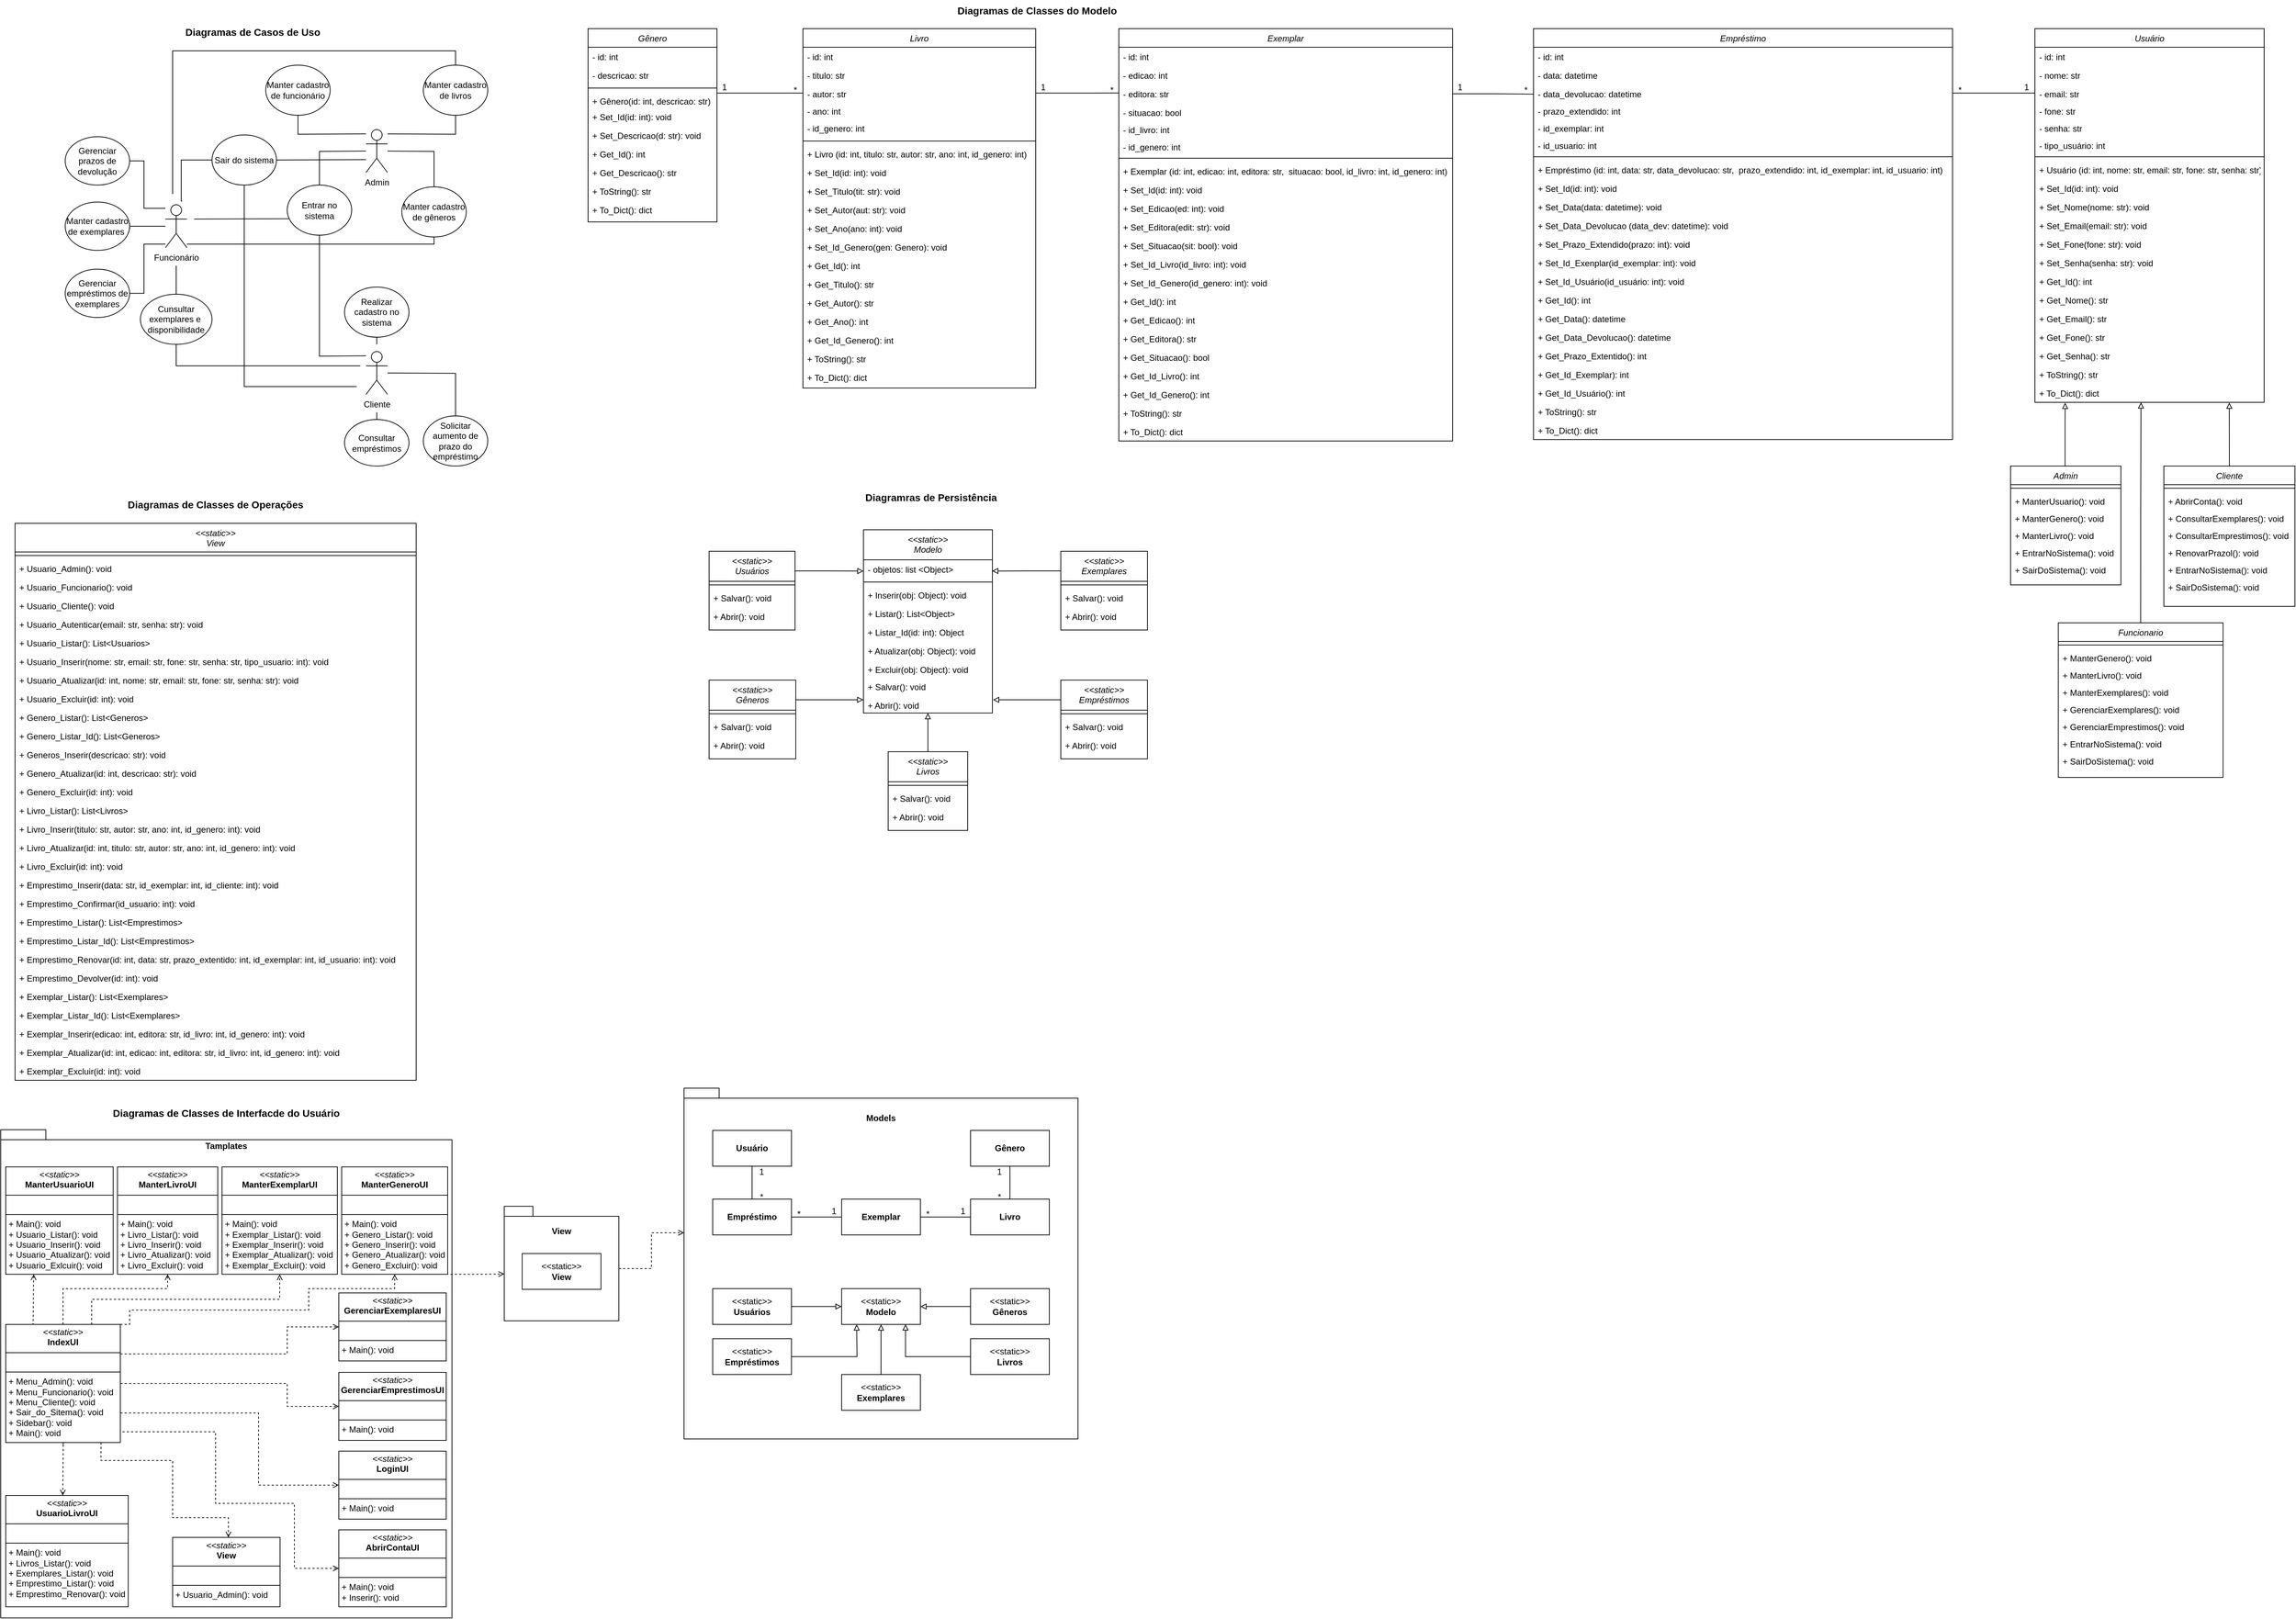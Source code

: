 <mxfile version="26.0.10">
  <diagram name="Página-1" id="3cEowCFVHvOc9PCuCaK-">
    <mxGraphModel dx="5607" dy="2487" grid="1" gridSize="10" guides="1" tooltips="1" connect="1" arrows="1" fold="1" page="1" pageScale="1" pageWidth="827" pageHeight="1169" math="0" shadow="0">
      <root>
        <mxCell id="0" />
        <mxCell id="1" parent="0" />
        <mxCell id="3AB0t5_sJRTs1TqdBcbe-1" value="Usuário" style="swimlane;fontStyle=2;align=center;verticalAlign=top;childLayout=stackLayout;horizontal=1;startSize=26;horizontalStack=0;resizeParent=1;resizeLast=0;collapsible=1;marginBottom=0;rounded=0;shadow=0;strokeWidth=1;" parent="1" vertex="1">
          <mxGeometry x="2050" y="70" width="320" height="522" as="geometry">
            <mxRectangle x="230" y="140" width="160" height="26" as="alternateBounds" />
          </mxGeometry>
        </mxCell>
        <mxCell id="3AB0t5_sJRTs1TqdBcbe-2" value="- id: int" style="text;align=left;verticalAlign=top;spacingLeft=4;spacingRight=4;overflow=hidden;rotatable=0;points=[[0,0.5],[1,0.5]];portConstraint=eastwest;" parent="3AB0t5_sJRTs1TqdBcbe-1" vertex="1">
          <mxGeometry y="26" width="320" height="26" as="geometry" />
        </mxCell>
        <mxCell id="3AB0t5_sJRTs1TqdBcbe-3" value="- nome: str" style="text;align=left;verticalAlign=top;spacingLeft=4;spacingRight=4;overflow=hidden;rotatable=0;points=[[0,0.5],[1,0.5]];portConstraint=eastwest;rounded=0;shadow=0;html=0;" parent="3AB0t5_sJRTs1TqdBcbe-1" vertex="1">
          <mxGeometry y="52" width="320" height="26" as="geometry" />
        </mxCell>
        <mxCell id="3AB0t5_sJRTs1TqdBcbe-4" value="- email: str" style="text;align=left;verticalAlign=top;spacingLeft=4;spacingRight=4;overflow=hidden;rotatable=0;points=[[0,0.5],[1,0.5]];portConstraint=eastwest;rounded=0;shadow=0;html=0;" parent="3AB0t5_sJRTs1TqdBcbe-1" vertex="1">
          <mxGeometry y="78" width="320" height="24" as="geometry" />
        </mxCell>
        <mxCell id="3AB0t5_sJRTs1TqdBcbe-5" value="- fone: str" style="text;align=left;verticalAlign=top;spacingLeft=4;spacingRight=4;overflow=hidden;rotatable=0;points=[[0,0.5],[1,0.5]];portConstraint=eastwest;rounded=0;shadow=0;html=0;" parent="3AB0t5_sJRTs1TqdBcbe-1" vertex="1">
          <mxGeometry y="102" width="320" height="24" as="geometry" />
        </mxCell>
        <mxCell id="3AB0t5_sJRTs1TqdBcbe-6" value="- senha: str" style="text;align=left;verticalAlign=top;spacingLeft=4;spacingRight=4;overflow=hidden;rotatable=0;points=[[0,0.5],[1,0.5]];portConstraint=eastwest;rounded=0;shadow=0;html=0;" parent="3AB0t5_sJRTs1TqdBcbe-1" vertex="1">
          <mxGeometry y="126" width="320" height="24" as="geometry" />
        </mxCell>
        <mxCell id="RDJu3QqzxpKSYIwAovrP-16" value="- tipo_usuário: int" style="text;align=left;verticalAlign=top;spacingLeft=4;spacingRight=4;overflow=hidden;rotatable=0;points=[[0,0.5],[1,0.5]];portConstraint=eastwest;rounded=0;shadow=0;html=0;" parent="3AB0t5_sJRTs1TqdBcbe-1" vertex="1">
          <mxGeometry y="150" width="320" height="24" as="geometry" />
        </mxCell>
        <mxCell id="3AB0t5_sJRTs1TqdBcbe-7" value="" style="line;html=1;strokeWidth=1;align=left;verticalAlign=middle;spacingTop=-1;spacingLeft=3;spacingRight=3;rotatable=0;labelPosition=right;points=[];portConstraint=eastwest;" parent="3AB0t5_sJRTs1TqdBcbe-1" vertex="1">
          <mxGeometry y="174" width="320" height="10" as="geometry" />
        </mxCell>
        <mxCell id="3AB0t5_sJRTs1TqdBcbe-8" value="+ Usuário (id: int, nome: str, email: str, fone: str, senha: str)" style="text;align=left;verticalAlign=top;spacingLeft=4;spacingRight=4;overflow=hidden;rotatable=0;points=[[0,0.5],[1,0.5]];portConstraint=eastwest;" parent="3AB0t5_sJRTs1TqdBcbe-1" vertex="1">
          <mxGeometry y="184" width="320" height="26" as="geometry" />
        </mxCell>
        <mxCell id="3AB0t5_sJRTs1TqdBcbe-9" value="+ Set_Id(id: int): void" style="text;align=left;verticalAlign=top;spacingLeft=4;spacingRight=4;overflow=hidden;rotatable=0;points=[[0,0.5],[1,0.5]];portConstraint=eastwest;" parent="3AB0t5_sJRTs1TqdBcbe-1" vertex="1">
          <mxGeometry y="210" width="320" height="26" as="geometry" />
        </mxCell>
        <mxCell id="3AB0t5_sJRTs1TqdBcbe-10" value="+ Set_Nome(nome: str): void" style="text;align=left;verticalAlign=top;spacingLeft=4;spacingRight=4;overflow=hidden;rotatable=0;points=[[0,0.5],[1,0.5]];portConstraint=eastwest;" parent="3AB0t5_sJRTs1TqdBcbe-1" vertex="1">
          <mxGeometry y="236" width="320" height="26" as="geometry" />
        </mxCell>
        <mxCell id="3AB0t5_sJRTs1TqdBcbe-11" value="+ Set_Email(email: str): void" style="text;align=left;verticalAlign=top;spacingLeft=4;spacingRight=4;overflow=hidden;rotatable=0;points=[[0,0.5],[1,0.5]];portConstraint=eastwest;" parent="3AB0t5_sJRTs1TqdBcbe-1" vertex="1">
          <mxGeometry y="262" width="320" height="26" as="geometry" />
        </mxCell>
        <mxCell id="3AB0t5_sJRTs1TqdBcbe-12" value="+ Set_Fone(fone: str): void" style="text;align=left;verticalAlign=top;spacingLeft=4;spacingRight=4;overflow=hidden;rotatable=0;points=[[0,0.5],[1,0.5]];portConstraint=eastwest;" parent="3AB0t5_sJRTs1TqdBcbe-1" vertex="1">
          <mxGeometry y="288" width="320" height="26" as="geometry" />
        </mxCell>
        <mxCell id="3AB0t5_sJRTs1TqdBcbe-13" value="+ Set_Senha(senha: str): void" style="text;align=left;verticalAlign=top;spacingLeft=4;spacingRight=4;overflow=hidden;rotatable=0;points=[[0,0.5],[1,0.5]];portConstraint=eastwest;" parent="3AB0t5_sJRTs1TqdBcbe-1" vertex="1">
          <mxGeometry y="314" width="320" height="26" as="geometry" />
        </mxCell>
        <mxCell id="3AB0t5_sJRTs1TqdBcbe-14" value="+ Get_Id(): int" style="text;align=left;verticalAlign=top;spacingLeft=4;spacingRight=4;overflow=hidden;rotatable=0;points=[[0,0.5],[1,0.5]];portConstraint=eastwest;" parent="3AB0t5_sJRTs1TqdBcbe-1" vertex="1">
          <mxGeometry y="340" width="320" height="26" as="geometry" />
        </mxCell>
        <mxCell id="3AB0t5_sJRTs1TqdBcbe-15" value="+ Get_Nome(): str" style="text;align=left;verticalAlign=top;spacingLeft=4;spacingRight=4;overflow=hidden;rotatable=0;points=[[0,0.5],[1,0.5]];portConstraint=eastwest;" parent="3AB0t5_sJRTs1TqdBcbe-1" vertex="1">
          <mxGeometry y="366" width="320" height="26" as="geometry" />
        </mxCell>
        <mxCell id="3AB0t5_sJRTs1TqdBcbe-16" value="+ Get_Email(): str" style="text;align=left;verticalAlign=top;spacingLeft=4;spacingRight=4;overflow=hidden;rotatable=0;points=[[0,0.5],[1,0.5]];portConstraint=eastwest;" parent="3AB0t5_sJRTs1TqdBcbe-1" vertex="1">
          <mxGeometry y="392" width="320" height="26" as="geometry" />
        </mxCell>
        <mxCell id="3AB0t5_sJRTs1TqdBcbe-17" value="+ Get_Fone(): str" style="text;align=left;verticalAlign=top;spacingLeft=4;spacingRight=4;overflow=hidden;rotatable=0;points=[[0,0.5],[1,0.5]];portConstraint=eastwest;" parent="3AB0t5_sJRTs1TqdBcbe-1" vertex="1">
          <mxGeometry y="418" width="320" height="26" as="geometry" />
        </mxCell>
        <mxCell id="3AB0t5_sJRTs1TqdBcbe-18" value="+ Get_Senha(): str" style="text;align=left;verticalAlign=top;spacingLeft=4;spacingRight=4;overflow=hidden;rotatable=0;points=[[0,0.5],[1,0.5]];portConstraint=eastwest;" parent="3AB0t5_sJRTs1TqdBcbe-1" vertex="1">
          <mxGeometry y="444" width="320" height="26" as="geometry" />
        </mxCell>
        <mxCell id="3AB0t5_sJRTs1TqdBcbe-19" value="+ ToString(): str" style="text;align=left;verticalAlign=top;spacingLeft=4;spacingRight=4;overflow=hidden;rotatable=0;points=[[0,0.5],[1,0.5]];portConstraint=eastwest;" parent="3AB0t5_sJRTs1TqdBcbe-1" vertex="1">
          <mxGeometry y="470" width="320" height="26" as="geometry" />
        </mxCell>
        <mxCell id="3AB0t5_sJRTs1TqdBcbe-20" value="+ To_Dict(): dict" style="text;align=left;verticalAlign=top;spacingLeft=4;spacingRight=4;overflow=hidden;rotatable=0;points=[[0,0.5],[1,0.5]];portConstraint=eastwest;" parent="3AB0t5_sJRTs1TqdBcbe-1" vertex="1">
          <mxGeometry y="496" width="320" height="26" as="geometry" />
        </mxCell>
        <mxCell id="3AB0t5_sJRTs1TqdBcbe-21" value="&lt;&lt;static&gt;&gt;&#xa;Usuários" style="swimlane;fontStyle=2;align=center;verticalAlign=top;childLayout=stackLayout;horizontal=1;startSize=42;horizontalStack=0;resizeParent=1;resizeLast=0;collapsible=1;marginBottom=0;rounded=0;shadow=0;strokeWidth=1;" parent="1" vertex="1">
          <mxGeometry x="199" y="800" width="120" height="110" as="geometry">
            <mxRectangle x="230" y="140" width="160" height="26" as="alternateBounds" />
          </mxGeometry>
        </mxCell>
        <mxCell id="3AB0t5_sJRTs1TqdBcbe-23" value="" style="line;html=1;strokeWidth=1;align=left;verticalAlign=middle;spacingTop=-1;spacingLeft=3;spacingRight=3;rotatable=0;labelPosition=right;points=[];portConstraint=eastwest;" parent="3AB0t5_sJRTs1TqdBcbe-21" vertex="1">
          <mxGeometry y="42" width="120" height="10" as="geometry" />
        </mxCell>
        <mxCell id="3AB0t5_sJRTs1TqdBcbe-29" value="+ Salvar(): void" style="text;align=left;verticalAlign=top;spacingLeft=4;spacingRight=4;overflow=hidden;rotatable=0;points=[[0,0.5],[1,0.5]];portConstraint=eastwest;" parent="3AB0t5_sJRTs1TqdBcbe-21" vertex="1">
          <mxGeometry y="52" width="120" height="26" as="geometry" />
        </mxCell>
        <mxCell id="3AB0t5_sJRTs1TqdBcbe-30" value="+ Abrir(): void" style="text;align=left;verticalAlign=top;spacingLeft=4;spacingRight=4;overflow=hidden;rotatable=0;points=[[0,0.5],[1,0.5]];portConstraint=eastwest;" parent="3AB0t5_sJRTs1TqdBcbe-21" vertex="1">
          <mxGeometry y="78" width="120" height="24" as="geometry" />
        </mxCell>
        <mxCell id="3AB0t5_sJRTs1TqdBcbe-32" value="Gênero" style="swimlane;fontStyle=2;align=center;verticalAlign=top;childLayout=stackLayout;horizontal=1;startSize=26;horizontalStack=0;resizeParent=1;resizeLast=0;collapsible=1;marginBottom=0;rounded=0;shadow=0;strokeWidth=1;" parent="1" vertex="1">
          <mxGeometry x="30" y="70" width="180" height="270" as="geometry">
            <mxRectangle x="230" y="140" width="160" height="26" as="alternateBounds" />
          </mxGeometry>
        </mxCell>
        <mxCell id="3AB0t5_sJRTs1TqdBcbe-33" value="- id: int" style="text;align=left;verticalAlign=top;spacingLeft=4;spacingRight=4;overflow=hidden;rotatable=0;points=[[0,0.5],[1,0.5]];portConstraint=eastwest;" parent="3AB0t5_sJRTs1TqdBcbe-32" vertex="1">
          <mxGeometry y="26" width="180" height="26" as="geometry" />
        </mxCell>
        <mxCell id="3AB0t5_sJRTs1TqdBcbe-34" value="- descricao: str" style="text;align=left;verticalAlign=top;spacingLeft=4;spacingRight=4;overflow=hidden;rotatable=0;points=[[0,0.5],[1,0.5]];portConstraint=eastwest;rounded=0;shadow=0;html=0;" parent="3AB0t5_sJRTs1TqdBcbe-32" vertex="1">
          <mxGeometry y="52" width="180" height="26" as="geometry" />
        </mxCell>
        <mxCell id="3AB0t5_sJRTs1TqdBcbe-35" value="" style="line;html=1;strokeWidth=1;align=left;verticalAlign=middle;spacingTop=-1;spacingLeft=3;spacingRight=3;rotatable=0;labelPosition=right;points=[];portConstraint=eastwest;" parent="3AB0t5_sJRTs1TqdBcbe-32" vertex="1">
          <mxGeometry y="78" width="180" height="10" as="geometry" />
        </mxCell>
        <mxCell id="3AB0t5_sJRTs1TqdBcbe-36" value="+ Gênero(id: int, descricao: str)" style="text;align=left;verticalAlign=top;spacingLeft=4;spacingRight=4;overflow=hidden;rotatable=0;points=[[0,0.5],[1,0.5]];portConstraint=eastwest;" parent="3AB0t5_sJRTs1TqdBcbe-32" vertex="1">
          <mxGeometry y="88" width="180" height="22" as="geometry" />
        </mxCell>
        <mxCell id="3AB0t5_sJRTs1TqdBcbe-37" value="+ Set_Id(id: int): void" style="text;align=left;verticalAlign=top;spacingLeft=4;spacingRight=4;overflow=hidden;rotatable=0;points=[[0,0.5],[1,0.5]];portConstraint=eastwest;" parent="3AB0t5_sJRTs1TqdBcbe-32" vertex="1">
          <mxGeometry y="110" width="180" height="26" as="geometry" />
        </mxCell>
        <mxCell id="3AB0t5_sJRTs1TqdBcbe-38" value="+ Set_Descricao(d: str): void" style="text;align=left;verticalAlign=top;spacingLeft=4;spacingRight=4;overflow=hidden;rotatable=0;points=[[0,0.5],[1,0.5]];portConstraint=eastwest;" parent="3AB0t5_sJRTs1TqdBcbe-32" vertex="1">
          <mxGeometry y="136" width="180" height="26" as="geometry" />
        </mxCell>
        <mxCell id="3AB0t5_sJRTs1TqdBcbe-39" value="+ Get_Id(): int" style="text;align=left;verticalAlign=top;spacingLeft=4;spacingRight=4;overflow=hidden;rotatable=0;points=[[0,0.5],[1,0.5]];portConstraint=eastwest;" parent="3AB0t5_sJRTs1TqdBcbe-32" vertex="1">
          <mxGeometry y="162" width="180" height="26" as="geometry" />
        </mxCell>
        <mxCell id="3AB0t5_sJRTs1TqdBcbe-40" value="+ Get_Descricao(): str" style="text;align=left;verticalAlign=top;spacingLeft=4;spacingRight=4;overflow=hidden;rotatable=0;points=[[0,0.5],[1,0.5]];portConstraint=eastwest;" parent="3AB0t5_sJRTs1TqdBcbe-32" vertex="1">
          <mxGeometry y="188" width="180" height="26" as="geometry" />
        </mxCell>
        <mxCell id="3AB0t5_sJRTs1TqdBcbe-41" value="+ ToString(): str" style="text;align=left;verticalAlign=top;spacingLeft=4;spacingRight=4;overflow=hidden;rotatable=0;points=[[0,0.5],[1,0.5]];portConstraint=eastwest;" parent="3AB0t5_sJRTs1TqdBcbe-32" vertex="1">
          <mxGeometry y="214" width="180" height="26" as="geometry" />
        </mxCell>
        <mxCell id="3AB0t5_sJRTs1TqdBcbe-42" value="+ To_Dict(): dict" style="text;align=left;verticalAlign=top;spacingLeft=4;spacingRight=4;overflow=hidden;rotatable=0;points=[[0,0.5],[1,0.5]];portConstraint=eastwest;" parent="3AB0t5_sJRTs1TqdBcbe-32" vertex="1">
          <mxGeometry y="240" width="180" height="26" as="geometry" />
        </mxCell>
        <mxCell id="3AB0t5_sJRTs1TqdBcbe-43" value="&lt;&lt;static&gt;&gt;&#xa;Gêneros" style="swimlane;fontStyle=2;align=center;verticalAlign=top;childLayout=stackLayout;horizontal=1;startSize=42;horizontalStack=0;resizeParent=1;resizeLast=0;collapsible=1;marginBottom=0;rounded=0;shadow=0;strokeWidth=1;" parent="1" vertex="1">
          <mxGeometry x="199" y="980" width="121" height="110" as="geometry">
            <mxRectangle x="230" y="140" width="160" height="26" as="alternateBounds" />
          </mxGeometry>
        </mxCell>
        <mxCell id="3AB0t5_sJRTs1TqdBcbe-45" value="" style="line;html=1;strokeWidth=1;align=left;verticalAlign=middle;spacingTop=-1;spacingLeft=3;spacingRight=3;rotatable=0;labelPosition=right;points=[];portConstraint=eastwest;" parent="3AB0t5_sJRTs1TqdBcbe-43" vertex="1">
          <mxGeometry y="42" width="121" height="10" as="geometry" />
        </mxCell>
        <mxCell id="3AB0t5_sJRTs1TqdBcbe-51" value="+ Salvar(): void" style="text;align=left;verticalAlign=top;spacingLeft=4;spacingRight=4;overflow=hidden;rotatable=0;points=[[0,0.5],[1,0.5]];portConstraint=eastwest;" parent="3AB0t5_sJRTs1TqdBcbe-43" vertex="1">
          <mxGeometry y="52" width="121" height="26" as="geometry" />
        </mxCell>
        <mxCell id="3AB0t5_sJRTs1TqdBcbe-52" value="+ Abrir(): void" style="text;align=left;verticalAlign=top;spacingLeft=4;spacingRight=4;overflow=hidden;rotatable=0;points=[[0,0.5],[1,0.5]];portConstraint=eastwest;" parent="3AB0t5_sJRTs1TqdBcbe-43" vertex="1">
          <mxGeometry y="78" width="121" height="24" as="geometry" />
        </mxCell>
        <mxCell id="3AB0t5_sJRTs1TqdBcbe-54" value="Livro" style="swimlane;fontStyle=2;align=center;verticalAlign=top;childLayout=stackLayout;horizontal=1;startSize=26;horizontalStack=0;resizeParent=1;resizeLast=0;collapsible=1;marginBottom=0;rounded=0;shadow=0;strokeWidth=1;" parent="1" vertex="1">
          <mxGeometry x="330" y="70" width="325" height="502" as="geometry">
            <mxRectangle x="230" y="140" width="160" height="26" as="alternateBounds" />
          </mxGeometry>
        </mxCell>
        <mxCell id="SJzPHD_1Gn2At19BkOxS-2" value="- id: int" style="text;align=left;verticalAlign=top;spacingLeft=4;spacingRight=4;overflow=hidden;rotatable=0;points=[[0,0.5],[1,0.5]];portConstraint=eastwest;rounded=0;shadow=0;html=0;" parent="3AB0t5_sJRTs1TqdBcbe-54" vertex="1">
          <mxGeometry y="26" width="325" height="26" as="geometry" />
        </mxCell>
        <mxCell id="3AB0t5_sJRTs1TqdBcbe-56" value="- titulo: str" style="text;align=left;verticalAlign=top;spacingLeft=4;spacingRight=4;overflow=hidden;rotatable=0;points=[[0,0.5],[1,0.5]];portConstraint=eastwest;rounded=0;shadow=0;html=0;" parent="3AB0t5_sJRTs1TqdBcbe-54" vertex="1">
          <mxGeometry y="52" width="325" height="26" as="geometry" />
        </mxCell>
        <mxCell id="3AB0t5_sJRTs1TqdBcbe-57" value="- autor: str" style="text;align=left;verticalAlign=top;spacingLeft=4;spacingRight=4;overflow=hidden;rotatable=0;points=[[0,0.5],[1,0.5]];portConstraint=eastwest;rounded=0;shadow=0;html=0;" parent="3AB0t5_sJRTs1TqdBcbe-54" vertex="1">
          <mxGeometry y="78" width="325" height="24" as="geometry" />
        </mxCell>
        <mxCell id="3AB0t5_sJRTs1TqdBcbe-58" value="- ano: int" style="text;align=left;verticalAlign=top;spacingLeft=4;spacingRight=4;overflow=hidden;rotatable=0;points=[[0,0.5],[1,0.5]];portConstraint=eastwest;rounded=0;shadow=0;html=0;" parent="3AB0t5_sJRTs1TqdBcbe-54" vertex="1">
          <mxGeometry y="102" width="325" height="24" as="geometry" />
        </mxCell>
        <mxCell id="3AB0t5_sJRTs1TqdBcbe-55" value="- id_genero: int" style="text;align=left;verticalAlign=top;spacingLeft=4;spacingRight=4;overflow=hidden;rotatable=0;points=[[0,0.5],[1,0.5]];portConstraint=eastwest;" parent="3AB0t5_sJRTs1TqdBcbe-54" vertex="1">
          <mxGeometry y="126" width="325" height="26" as="geometry" />
        </mxCell>
        <mxCell id="3AB0t5_sJRTs1TqdBcbe-60" value="" style="line;html=1;strokeWidth=1;align=left;verticalAlign=middle;spacingTop=-1;spacingLeft=3;spacingRight=3;rotatable=0;labelPosition=right;points=[];portConstraint=eastwest;" parent="3AB0t5_sJRTs1TqdBcbe-54" vertex="1">
          <mxGeometry y="152" width="325" height="10" as="geometry" />
        </mxCell>
        <mxCell id="3AB0t5_sJRTs1TqdBcbe-61" value="+ Livro (id: int, titulo: str, autor: str, ano: int, id_genero: int)" style="text;align=left;verticalAlign=top;spacingLeft=4;spacingRight=4;overflow=hidden;rotatable=0;points=[[0,0.5],[1,0.5]];portConstraint=eastwest;" parent="3AB0t5_sJRTs1TqdBcbe-54" vertex="1">
          <mxGeometry y="162" width="325" height="26" as="geometry" />
        </mxCell>
        <mxCell id="SJzPHD_1Gn2At19BkOxS-3" value="+ Set_Id(id: int): void" style="text;align=left;verticalAlign=top;spacingLeft=4;spacingRight=4;overflow=hidden;rotatable=0;points=[[0,0.5],[1,0.5]];portConstraint=eastwest;" parent="3AB0t5_sJRTs1TqdBcbe-54" vertex="1">
          <mxGeometry y="188" width="325" height="26" as="geometry" />
        </mxCell>
        <mxCell id="3AB0t5_sJRTs1TqdBcbe-63" value="+ Set_Titulo(tit: str): void" style="text;align=left;verticalAlign=top;spacingLeft=4;spacingRight=4;overflow=hidden;rotatable=0;points=[[0,0.5],[1,0.5]];portConstraint=eastwest;" parent="3AB0t5_sJRTs1TqdBcbe-54" vertex="1">
          <mxGeometry y="214" width="325" height="26" as="geometry" />
        </mxCell>
        <mxCell id="3AB0t5_sJRTs1TqdBcbe-64" value="+ Set_Autor(aut: str): void" style="text;align=left;verticalAlign=top;spacingLeft=4;spacingRight=4;overflow=hidden;rotatable=0;points=[[0,0.5],[1,0.5]];portConstraint=eastwest;" parent="3AB0t5_sJRTs1TqdBcbe-54" vertex="1">
          <mxGeometry y="240" width="325" height="26" as="geometry" />
        </mxCell>
        <mxCell id="3AB0t5_sJRTs1TqdBcbe-65" value="+ Set_Ano(ano: int): void" style="text;align=left;verticalAlign=top;spacingLeft=4;spacingRight=4;overflow=hidden;rotatable=0;points=[[0,0.5],[1,0.5]];portConstraint=eastwest;" parent="3AB0t5_sJRTs1TqdBcbe-54" vertex="1">
          <mxGeometry y="266" width="325" height="26" as="geometry" />
        </mxCell>
        <mxCell id="3AB0t5_sJRTs1TqdBcbe-66" value="+ Set_Id_Genero(gen: Genero): void" style="text;align=left;verticalAlign=top;spacingLeft=4;spacingRight=4;overflow=hidden;rotatable=0;points=[[0,0.5],[1,0.5]];portConstraint=eastwest;" parent="3AB0t5_sJRTs1TqdBcbe-54" vertex="1">
          <mxGeometry y="292" width="325" height="26" as="geometry" />
        </mxCell>
        <mxCell id="3AB0t5_sJRTs1TqdBcbe-68" value="+ Get_Id(): int" style="text;align=left;verticalAlign=top;spacingLeft=4;spacingRight=4;overflow=hidden;rotatable=0;points=[[0,0.5],[1,0.5]];portConstraint=eastwest;" parent="3AB0t5_sJRTs1TqdBcbe-54" vertex="1">
          <mxGeometry y="318" width="325" height="26" as="geometry" />
        </mxCell>
        <mxCell id="SJzPHD_1Gn2At19BkOxS-4" value="+ Get_Titulo(): str" style="text;align=left;verticalAlign=top;spacingLeft=4;spacingRight=4;overflow=hidden;rotatable=0;points=[[0,0.5],[1,0.5]];portConstraint=eastwest;" parent="3AB0t5_sJRTs1TqdBcbe-54" vertex="1">
          <mxGeometry y="344" width="325" height="26" as="geometry" />
        </mxCell>
        <mxCell id="3AB0t5_sJRTs1TqdBcbe-69" value="+ Get_Autor(): str" style="text;align=left;verticalAlign=top;spacingLeft=4;spacingRight=4;overflow=hidden;rotatable=0;points=[[0,0.5],[1,0.5]];portConstraint=eastwest;" parent="3AB0t5_sJRTs1TqdBcbe-54" vertex="1">
          <mxGeometry y="370" width="325" height="26" as="geometry" />
        </mxCell>
        <mxCell id="3AB0t5_sJRTs1TqdBcbe-70" value="+ Get_Ano(): int" style="text;align=left;verticalAlign=top;spacingLeft=4;spacingRight=4;overflow=hidden;rotatable=0;points=[[0,0.5],[1,0.5]];portConstraint=eastwest;" parent="3AB0t5_sJRTs1TqdBcbe-54" vertex="1">
          <mxGeometry y="396" width="325" height="26" as="geometry" />
        </mxCell>
        <mxCell id="3AB0t5_sJRTs1TqdBcbe-71" value="+ Get_Id_Genero(): int" style="text;align=left;verticalAlign=top;spacingLeft=4;spacingRight=4;overflow=hidden;rotatable=0;points=[[0,0.5],[1,0.5]];portConstraint=eastwest;" parent="3AB0t5_sJRTs1TqdBcbe-54" vertex="1">
          <mxGeometry y="422" width="325" height="26" as="geometry" />
        </mxCell>
        <mxCell id="3AB0t5_sJRTs1TqdBcbe-72" value="+ ToString(): str" style="text;align=left;verticalAlign=top;spacingLeft=4;spacingRight=4;overflow=hidden;rotatable=0;points=[[0,0.5],[1,0.5]];portConstraint=eastwest;" parent="3AB0t5_sJRTs1TqdBcbe-54" vertex="1">
          <mxGeometry y="448" width="325" height="26" as="geometry" />
        </mxCell>
        <mxCell id="3AB0t5_sJRTs1TqdBcbe-73" value="+ To_Dict(): dict" style="text;align=left;verticalAlign=top;spacingLeft=4;spacingRight=4;overflow=hidden;rotatable=0;points=[[0,0.5],[1,0.5]];portConstraint=eastwest;" parent="3AB0t5_sJRTs1TqdBcbe-54" vertex="1">
          <mxGeometry y="474" width="325" height="26" as="geometry" />
        </mxCell>
        <mxCell id="st0J9N4TLg85rTO5cKsw-150" style="edgeStyle=orthogonalEdgeStyle;rounded=0;orthogonalLoop=1;jettySize=auto;html=1;exitX=0.5;exitY=0;exitDx=0;exitDy=0;entryX=0.5;entryY=1;entryDx=0;entryDy=0;endArrow=block;endFill=0;" edge="1" parent="1" source="3AB0t5_sJRTs1TqdBcbe-74" target="st0J9N4TLg85rTO5cKsw-133">
          <mxGeometry relative="1" as="geometry" />
        </mxCell>
        <mxCell id="3AB0t5_sJRTs1TqdBcbe-74" value="&lt;&lt;static&gt;&gt;&#xa;Livros" style="swimlane;fontStyle=2;align=center;verticalAlign=top;childLayout=stackLayout;horizontal=1;startSize=42;horizontalStack=0;resizeParent=1;resizeLast=0;collapsible=1;marginBottom=0;rounded=0;shadow=0;strokeWidth=1;" parent="1" vertex="1">
          <mxGeometry x="449" y="1080" width="111" height="110" as="geometry">
            <mxRectangle x="230" y="140" width="160" height="26" as="alternateBounds" />
          </mxGeometry>
        </mxCell>
        <mxCell id="3AB0t5_sJRTs1TqdBcbe-76" value="" style="line;html=1;strokeWidth=1;align=left;verticalAlign=middle;spacingTop=-1;spacingLeft=3;spacingRight=3;rotatable=0;labelPosition=right;points=[];portConstraint=eastwest;" parent="3AB0t5_sJRTs1TqdBcbe-74" vertex="1">
          <mxGeometry y="42" width="111" height="10" as="geometry" />
        </mxCell>
        <mxCell id="3AB0t5_sJRTs1TqdBcbe-82" value="+ Salvar(): void" style="text;align=left;verticalAlign=top;spacingLeft=4;spacingRight=4;overflow=hidden;rotatable=0;points=[[0,0.5],[1,0.5]];portConstraint=eastwest;" parent="3AB0t5_sJRTs1TqdBcbe-74" vertex="1">
          <mxGeometry y="52" width="111" height="26" as="geometry" />
        </mxCell>
        <mxCell id="3AB0t5_sJRTs1TqdBcbe-83" value="+ Abrir(): void" style="text;align=left;verticalAlign=top;spacingLeft=4;spacingRight=4;overflow=hidden;rotatable=0;points=[[0,0.5],[1,0.5]];portConstraint=eastwest;" parent="3AB0t5_sJRTs1TqdBcbe-74" vertex="1">
          <mxGeometry y="78" width="111" height="24" as="geometry" />
        </mxCell>
        <mxCell id="3AB0t5_sJRTs1TqdBcbe-85" value="Empréstimo" style="swimlane;fontStyle=2;align=center;verticalAlign=top;childLayout=stackLayout;horizontal=1;startSize=26;horizontalStack=0;resizeParent=1;resizeLast=0;collapsible=1;marginBottom=0;rounded=0;shadow=0;strokeWidth=1;" parent="1" vertex="1">
          <mxGeometry x="1350" y="70" width="585" height="574" as="geometry">
            <mxRectangle x="230" y="140" width="160" height="26" as="alternateBounds" />
          </mxGeometry>
        </mxCell>
        <mxCell id="3AB0t5_sJRTs1TqdBcbe-86" value="- id: int" style="text;align=left;verticalAlign=top;spacingLeft=4;spacingRight=4;overflow=hidden;rotatable=0;points=[[0,0.5],[1,0.5]];portConstraint=eastwest;" parent="3AB0t5_sJRTs1TqdBcbe-85" vertex="1">
          <mxGeometry y="26" width="585" height="26" as="geometry" />
        </mxCell>
        <mxCell id="3AB0t5_sJRTs1TqdBcbe-87" value="- data: datetime" style="text;align=left;verticalAlign=top;spacingLeft=4;spacingRight=4;overflow=hidden;rotatable=0;points=[[0,0.5],[1,0.5]];portConstraint=eastwest;rounded=0;shadow=0;html=0;" parent="3AB0t5_sJRTs1TqdBcbe-85" vertex="1">
          <mxGeometry y="52" width="585" height="26" as="geometry" />
        </mxCell>
        <mxCell id="SJzPHD_1Gn2At19BkOxS-26" value="- data_devolucao: datetime" style="text;align=left;verticalAlign=top;spacingLeft=4;spacingRight=4;overflow=hidden;rotatable=0;points=[[0,0.5],[1,0.5]];portConstraint=eastwest;rounded=0;shadow=0;html=0;" parent="3AB0t5_sJRTs1TqdBcbe-85" vertex="1">
          <mxGeometry y="78" width="585" height="24" as="geometry" />
        </mxCell>
        <mxCell id="3AB0t5_sJRTs1TqdBcbe-88" value="- prazo_extendido: int" style="text;align=left;verticalAlign=top;spacingLeft=4;spacingRight=4;overflow=hidden;rotatable=0;points=[[0,0.5],[1,0.5]];portConstraint=eastwest;rounded=0;shadow=0;html=0;" parent="3AB0t5_sJRTs1TqdBcbe-85" vertex="1">
          <mxGeometry y="102" width="585" height="24" as="geometry" />
        </mxCell>
        <mxCell id="3AB0t5_sJRTs1TqdBcbe-89" value="- id_exemplar: int" style="text;align=left;verticalAlign=top;spacingLeft=4;spacingRight=4;overflow=hidden;rotatable=0;points=[[0,0.5],[1,0.5]];portConstraint=eastwest;rounded=0;shadow=0;html=0;" parent="3AB0t5_sJRTs1TqdBcbe-85" vertex="1">
          <mxGeometry y="126" width="585" height="24" as="geometry" />
        </mxCell>
        <mxCell id="3AB0t5_sJRTs1TqdBcbe-90" value="- id_usuario: int" style="text;align=left;verticalAlign=top;spacingLeft=4;spacingRight=4;overflow=hidden;rotatable=0;points=[[0,0.5],[1,0.5]];portConstraint=eastwest;rounded=0;shadow=0;html=0;" parent="3AB0t5_sJRTs1TqdBcbe-85" vertex="1">
          <mxGeometry y="150" width="585" height="24" as="geometry" />
        </mxCell>
        <mxCell id="3AB0t5_sJRTs1TqdBcbe-91" value="" style="line;html=1;strokeWidth=1;align=left;verticalAlign=middle;spacingTop=-1;spacingLeft=3;spacingRight=3;rotatable=0;labelPosition=right;points=[];portConstraint=eastwest;" parent="3AB0t5_sJRTs1TqdBcbe-85" vertex="1">
          <mxGeometry y="174" width="585" height="10" as="geometry" />
        </mxCell>
        <mxCell id="3AB0t5_sJRTs1TqdBcbe-92" value="+ Empréstimo (id: int, data: str, data_devolucao: str,  prazo_extendido: int, id_exemplar: int, id_usuario: int)" style="text;align=left;verticalAlign=top;spacingLeft=4;spacingRight=4;overflow=hidden;rotatable=0;points=[[0,0.5],[1,0.5]];portConstraint=eastwest;" parent="3AB0t5_sJRTs1TqdBcbe-85" vertex="1">
          <mxGeometry y="184" width="585" height="26" as="geometry" />
        </mxCell>
        <mxCell id="3AB0t5_sJRTs1TqdBcbe-93" value="+ Set_Id(id: int): void" style="text;align=left;verticalAlign=top;spacingLeft=4;spacingRight=4;overflow=hidden;rotatable=0;points=[[0,0.5],[1,0.5]];portConstraint=eastwest;" parent="3AB0t5_sJRTs1TqdBcbe-85" vertex="1">
          <mxGeometry y="210" width="585" height="26" as="geometry" />
        </mxCell>
        <mxCell id="3AB0t5_sJRTs1TqdBcbe-94" value="+ Set_Data(data: datetime): void" style="text;align=left;verticalAlign=top;spacingLeft=4;spacingRight=4;overflow=hidden;rotatable=0;points=[[0,0.5],[1,0.5]];portConstraint=eastwest;" parent="3AB0t5_sJRTs1TqdBcbe-85" vertex="1">
          <mxGeometry y="236" width="585" height="26" as="geometry" />
        </mxCell>
        <mxCell id="SJzPHD_1Gn2At19BkOxS-27" value="+ Set_Data_Devolucao (data_dev: datetime): void" style="text;align=left;verticalAlign=top;spacingLeft=4;spacingRight=4;overflow=hidden;rotatable=0;points=[[0,0.5],[1,0.5]];portConstraint=eastwest;" parent="3AB0t5_sJRTs1TqdBcbe-85" vertex="1">
          <mxGeometry y="262" width="585" height="26" as="geometry" />
        </mxCell>
        <mxCell id="3AB0t5_sJRTs1TqdBcbe-95" value="+ Set_Prazo_Extendido(prazo: int): void" style="text;align=left;verticalAlign=top;spacingLeft=4;spacingRight=4;overflow=hidden;rotatable=0;points=[[0,0.5],[1,0.5]];portConstraint=eastwest;" parent="3AB0t5_sJRTs1TqdBcbe-85" vertex="1">
          <mxGeometry y="288" width="585" height="26" as="geometry" />
        </mxCell>
        <mxCell id="3AB0t5_sJRTs1TqdBcbe-96" value="+ Set_Id_Exenplar(id_exemplar: int): void" style="text;align=left;verticalAlign=top;spacingLeft=4;spacingRight=4;overflow=hidden;rotatable=0;points=[[0,0.5],[1,0.5]];portConstraint=eastwest;" parent="3AB0t5_sJRTs1TqdBcbe-85" vertex="1">
          <mxGeometry y="314" width="585" height="26" as="geometry" />
        </mxCell>
        <mxCell id="3AB0t5_sJRTs1TqdBcbe-97" value="+ Set_Id_Usuário(id_usuário: int): void" style="text;align=left;verticalAlign=top;spacingLeft=4;spacingRight=4;overflow=hidden;rotatable=0;points=[[0,0.5],[1,0.5]];portConstraint=eastwest;" parent="3AB0t5_sJRTs1TqdBcbe-85" vertex="1">
          <mxGeometry y="340" width="585" height="26" as="geometry" />
        </mxCell>
        <mxCell id="3AB0t5_sJRTs1TqdBcbe-98" value="+ Get_Id(): int" style="text;align=left;verticalAlign=top;spacingLeft=4;spacingRight=4;overflow=hidden;rotatable=0;points=[[0,0.5],[1,0.5]];portConstraint=eastwest;" parent="3AB0t5_sJRTs1TqdBcbe-85" vertex="1">
          <mxGeometry y="366" width="585" height="26" as="geometry" />
        </mxCell>
        <mxCell id="3AB0t5_sJRTs1TqdBcbe-99" value="+ Get_Data(): datetime" style="text;align=left;verticalAlign=top;spacingLeft=4;spacingRight=4;overflow=hidden;rotatable=0;points=[[0,0.5],[1,0.5]];portConstraint=eastwest;" parent="3AB0t5_sJRTs1TqdBcbe-85" vertex="1">
          <mxGeometry y="392" width="585" height="26" as="geometry" />
        </mxCell>
        <mxCell id="SJzPHD_1Gn2At19BkOxS-28" value="+ Get_Data_Devolucao(): datetime" style="text;align=left;verticalAlign=top;spacingLeft=4;spacingRight=4;overflow=hidden;rotatable=0;points=[[0,0.5],[1,0.5]];portConstraint=eastwest;" parent="3AB0t5_sJRTs1TqdBcbe-85" vertex="1">
          <mxGeometry y="418" width="585" height="26" as="geometry" />
        </mxCell>
        <mxCell id="3AB0t5_sJRTs1TqdBcbe-100" value="+ Get_Prazo_Extentido(): int" style="text;align=left;verticalAlign=top;spacingLeft=4;spacingRight=4;overflow=hidden;rotatable=0;points=[[0,0.5],[1,0.5]];portConstraint=eastwest;" parent="3AB0t5_sJRTs1TqdBcbe-85" vertex="1">
          <mxGeometry y="444" width="585" height="26" as="geometry" />
        </mxCell>
        <mxCell id="3AB0t5_sJRTs1TqdBcbe-101" value="+ Get_Id_Exemplar): int" style="text;align=left;verticalAlign=top;spacingLeft=4;spacingRight=4;overflow=hidden;rotatable=0;points=[[0,0.5],[1,0.5]];portConstraint=eastwest;" parent="3AB0t5_sJRTs1TqdBcbe-85" vertex="1">
          <mxGeometry y="470" width="585" height="26" as="geometry" />
        </mxCell>
        <mxCell id="3AB0t5_sJRTs1TqdBcbe-102" value="+ Get_Id_Usuário(): int" style="text;align=left;verticalAlign=top;spacingLeft=4;spacingRight=4;overflow=hidden;rotatable=0;points=[[0,0.5],[1,0.5]];portConstraint=eastwest;" parent="3AB0t5_sJRTs1TqdBcbe-85" vertex="1">
          <mxGeometry y="496" width="585" height="26" as="geometry" />
        </mxCell>
        <mxCell id="3AB0t5_sJRTs1TqdBcbe-103" value="+ ToString(): str" style="text;align=left;verticalAlign=top;spacingLeft=4;spacingRight=4;overflow=hidden;rotatable=0;points=[[0,0.5],[1,0.5]];portConstraint=eastwest;" parent="3AB0t5_sJRTs1TqdBcbe-85" vertex="1">
          <mxGeometry y="522" width="585" height="26" as="geometry" />
        </mxCell>
        <mxCell id="3AB0t5_sJRTs1TqdBcbe-104" value="+ To_Dict(): dict" style="text;align=left;verticalAlign=top;spacingLeft=4;spacingRight=4;overflow=hidden;rotatable=0;points=[[0,0.5],[1,0.5]];portConstraint=eastwest;" parent="3AB0t5_sJRTs1TqdBcbe-85" vertex="1">
          <mxGeometry y="548" width="585" height="26" as="geometry" />
        </mxCell>
        <mxCell id="3AB0t5_sJRTs1TqdBcbe-105" value="&lt;&lt;static&gt;&gt;&#xa;Empréstimos" style="swimlane;fontStyle=2;align=center;verticalAlign=top;childLayout=stackLayout;horizontal=1;startSize=42;horizontalStack=0;resizeParent=1;resizeLast=0;collapsible=1;marginBottom=0;rounded=0;shadow=0;strokeWidth=1;" parent="1" vertex="1">
          <mxGeometry x="690" y="980" width="121" height="110" as="geometry">
            <mxRectangle x="230" y="140" width="160" height="26" as="alternateBounds" />
          </mxGeometry>
        </mxCell>
        <mxCell id="3AB0t5_sJRTs1TqdBcbe-107" value="" style="line;html=1;strokeWidth=1;align=left;verticalAlign=middle;spacingTop=-1;spacingLeft=3;spacingRight=3;rotatable=0;labelPosition=right;points=[];portConstraint=eastwest;" parent="3AB0t5_sJRTs1TqdBcbe-105" vertex="1">
          <mxGeometry y="42" width="121" height="10" as="geometry" />
        </mxCell>
        <mxCell id="3AB0t5_sJRTs1TqdBcbe-113" value="+ Salvar(): void" style="text;align=left;verticalAlign=top;spacingLeft=4;spacingRight=4;overflow=hidden;rotatable=0;points=[[0,0.5],[1,0.5]];portConstraint=eastwest;" parent="3AB0t5_sJRTs1TqdBcbe-105" vertex="1">
          <mxGeometry y="52" width="121" height="26" as="geometry" />
        </mxCell>
        <mxCell id="3AB0t5_sJRTs1TqdBcbe-114" value="+ Abrir(): void" style="text;align=left;verticalAlign=top;spacingLeft=4;spacingRight=4;overflow=hidden;rotatable=0;points=[[0,0.5],[1,0.5]];portConstraint=eastwest;" parent="3AB0t5_sJRTs1TqdBcbe-105" vertex="1">
          <mxGeometry y="78" width="121" height="24" as="geometry" />
        </mxCell>
        <mxCell id="3AB0t5_sJRTs1TqdBcbe-118" value="Exemplar" style="swimlane;fontStyle=2;align=center;verticalAlign=top;childLayout=stackLayout;horizontal=1;startSize=26;horizontalStack=0;resizeParent=1;resizeLast=0;collapsible=1;marginBottom=0;rounded=0;shadow=0;strokeWidth=1;" parent="1" vertex="1">
          <mxGeometry x="771" y="70" width="466" height="576" as="geometry">
            <mxRectangle x="230" y="140" width="160" height="26" as="alternateBounds" />
          </mxGeometry>
        </mxCell>
        <mxCell id="3AB0t5_sJRTs1TqdBcbe-119" value="- id: int" style="text;align=left;verticalAlign=top;spacingLeft=4;spacingRight=4;overflow=hidden;rotatable=0;points=[[0,0.5],[1,0.5]];portConstraint=eastwest;" parent="3AB0t5_sJRTs1TqdBcbe-118" vertex="1">
          <mxGeometry y="26" width="466" height="26" as="geometry" />
        </mxCell>
        <mxCell id="3AB0t5_sJRTs1TqdBcbe-120" value="- edicao: int" style="text;align=left;verticalAlign=top;spacingLeft=4;spacingRight=4;overflow=hidden;rotatable=0;points=[[0,0.5],[1,0.5]];portConstraint=eastwest;rounded=0;shadow=0;html=0;" parent="3AB0t5_sJRTs1TqdBcbe-118" vertex="1">
          <mxGeometry y="52" width="466" height="26" as="geometry" />
        </mxCell>
        <mxCell id="SJzPHD_1Gn2At19BkOxS-18" value="- editora: str" style="text;align=left;verticalAlign=top;spacingLeft=4;spacingRight=4;overflow=hidden;rotatable=0;points=[[0,0.5],[1,0.5]];portConstraint=eastwest;rounded=0;shadow=0;html=0;" parent="3AB0t5_sJRTs1TqdBcbe-118" vertex="1">
          <mxGeometry y="78" width="466" height="26" as="geometry" />
        </mxCell>
        <mxCell id="3AB0t5_sJRTs1TqdBcbe-121" value="- situacao: bool" style="text;align=left;verticalAlign=top;spacingLeft=4;spacingRight=4;overflow=hidden;rotatable=0;points=[[0,0.5],[1,0.5]];portConstraint=eastwest;rounded=0;shadow=0;html=0;" parent="3AB0t5_sJRTs1TqdBcbe-118" vertex="1">
          <mxGeometry y="104" width="466" height="24" as="geometry" />
        </mxCell>
        <mxCell id="3AB0t5_sJRTs1TqdBcbe-123" value="- id_livro: int" style="text;align=left;verticalAlign=top;spacingLeft=4;spacingRight=4;overflow=hidden;rotatable=0;points=[[0,0.5],[1,0.5]];portConstraint=eastwest;rounded=0;shadow=0;html=0;" parent="3AB0t5_sJRTs1TqdBcbe-118" vertex="1">
          <mxGeometry y="128" width="466" height="24" as="geometry" />
        </mxCell>
        <mxCell id="SJzPHD_1Gn2At19BkOxS-15" value="- id_genero: int" style="text;align=left;verticalAlign=top;spacingLeft=4;spacingRight=4;overflow=hidden;rotatable=0;points=[[0,0.5],[1,0.5]];portConstraint=eastwest;rounded=0;shadow=0;html=0;" parent="3AB0t5_sJRTs1TqdBcbe-118" vertex="1">
          <mxGeometry y="152" width="466" height="24" as="geometry" />
        </mxCell>
        <mxCell id="3AB0t5_sJRTs1TqdBcbe-124" value="" style="line;html=1;strokeWidth=1;align=left;verticalAlign=middle;spacingTop=-1;spacingLeft=3;spacingRight=3;rotatable=0;labelPosition=right;points=[];portConstraint=eastwest;" parent="3AB0t5_sJRTs1TqdBcbe-118" vertex="1">
          <mxGeometry y="176" width="466" height="10" as="geometry" />
        </mxCell>
        <mxCell id="3AB0t5_sJRTs1TqdBcbe-125" value="+ Exemplar (id: int, edicao: int, editora: str,  situacao: bool, id_livro: int, id_genero: int)" style="text;align=left;verticalAlign=top;spacingLeft=4;spacingRight=4;overflow=hidden;rotatable=0;points=[[0,0.5],[1,0.5]];portConstraint=eastwest;" parent="3AB0t5_sJRTs1TqdBcbe-118" vertex="1">
          <mxGeometry y="186" width="466" height="26" as="geometry" />
        </mxCell>
        <mxCell id="3AB0t5_sJRTs1TqdBcbe-126" value="+ Set_Id(id: int): void" style="text;align=left;verticalAlign=top;spacingLeft=4;spacingRight=4;overflow=hidden;rotatable=0;points=[[0,0.5],[1,0.5]];portConstraint=eastwest;" parent="3AB0t5_sJRTs1TqdBcbe-118" vertex="1">
          <mxGeometry y="212" width="466" height="26" as="geometry" />
        </mxCell>
        <mxCell id="3AB0t5_sJRTs1TqdBcbe-127" value="+ Set_Edicao(ed: int): void" style="text;align=left;verticalAlign=top;spacingLeft=4;spacingRight=4;overflow=hidden;rotatable=0;points=[[0,0.5],[1,0.5]];portConstraint=eastwest;" parent="3AB0t5_sJRTs1TqdBcbe-118" vertex="1">
          <mxGeometry y="238" width="466" height="26" as="geometry" />
        </mxCell>
        <mxCell id="SJzPHD_1Gn2At19BkOxS-19" value="+ Set_Editora(edit: str): void" style="text;align=left;verticalAlign=top;spacingLeft=4;spacingRight=4;overflow=hidden;rotatable=0;points=[[0,0.5],[1,0.5]];portConstraint=eastwest;" parent="3AB0t5_sJRTs1TqdBcbe-118" vertex="1">
          <mxGeometry y="264" width="466" height="26" as="geometry" />
        </mxCell>
        <mxCell id="3AB0t5_sJRTs1TqdBcbe-128" value="+ Set_Situacao(sit: bool): void" style="text;align=left;verticalAlign=top;spacingLeft=4;spacingRight=4;overflow=hidden;rotatable=0;points=[[0,0.5],[1,0.5]];portConstraint=eastwest;" parent="3AB0t5_sJRTs1TqdBcbe-118" vertex="1">
          <mxGeometry y="290" width="466" height="26" as="geometry" />
        </mxCell>
        <mxCell id="3AB0t5_sJRTs1TqdBcbe-129" value="+ Set_Id_Livro(id_livro: int): void" style="text;align=left;verticalAlign=top;spacingLeft=4;spacingRight=4;overflow=hidden;rotatable=0;points=[[0,0.5],[1,0.5]];portConstraint=eastwest;" parent="3AB0t5_sJRTs1TqdBcbe-118" vertex="1">
          <mxGeometry y="316" width="466" height="26" as="geometry" />
        </mxCell>
        <mxCell id="SJzPHD_1Gn2At19BkOxS-16" value="+ Set_Id_Genero(id_genero: int): void" style="text;align=left;verticalAlign=top;spacingLeft=4;spacingRight=4;overflow=hidden;rotatable=0;points=[[0,0.5],[1,0.5]];portConstraint=eastwest;" parent="3AB0t5_sJRTs1TqdBcbe-118" vertex="1">
          <mxGeometry y="342" width="466" height="26" as="geometry" />
        </mxCell>
        <mxCell id="3AB0t5_sJRTs1TqdBcbe-131" value="+ Get_Id(): int" style="text;align=left;verticalAlign=top;spacingLeft=4;spacingRight=4;overflow=hidden;rotatable=0;points=[[0,0.5],[1,0.5]];portConstraint=eastwest;" parent="3AB0t5_sJRTs1TqdBcbe-118" vertex="1">
          <mxGeometry y="368" width="466" height="26" as="geometry" />
        </mxCell>
        <mxCell id="3AB0t5_sJRTs1TqdBcbe-132" value="+ Get_Edicao(): int" style="text;align=left;verticalAlign=top;spacingLeft=4;spacingRight=4;overflow=hidden;rotatable=0;points=[[0,0.5],[1,0.5]];portConstraint=eastwest;" parent="3AB0t5_sJRTs1TqdBcbe-118" vertex="1">
          <mxGeometry y="394" width="466" height="26" as="geometry" />
        </mxCell>
        <mxCell id="SJzPHD_1Gn2At19BkOxS-20" value="+ Get_Editora(): str" style="text;align=left;verticalAlign=top;spacingLeft=4;spacingRight=4;overflow=hidden;rotatable=0;points=[[0,0.5],[1,0.5]];portConstraint=eastwest;" parent="3AB0t5_sJRTs1TqdBcbe-118" vertex="1">
          <mxGeometry y="420" width="466" height="26" as="geometry" />
        </mxCell>
        <mxCell id="3AB0t5_sJRTs1TqdBcbe-133" value="+ Get_Situacao(): bool" style="text;align=left;verticalAlign=top;spacingLeft=4;spacingRight=4;overflow=hidden;rotatable=0;points=[[0,0.5],[1,0.5]];portConstraint=eastwest;" parent="3AB0t5_sJRTs1TqdBcbe-118" vertex="1">
          <mxGeometry y="446" width="466" height="26" as="geometry" />
        </mxCell>
        <mxCell id="SJzPHD_1Gn2At19BkOxS-7" value="+ Get_Id_Livro(): int" style="text;align=left;verticalAlign=top;spacingLeft=4;spacingRight=4;overflow=hidden;rotatable=0;points=[[0,0.5],[1,0.5]];portConstraint=eastwest;" parent="3AB0t5_sJRTs1TqdBcbe-118" vertex="1">
          <mxGeometry y="472" width="466" height="26" as="geometry" />
        </mxCell>
        <mxCell id="SJzPHD_1Gn2At19BkOxS-17" value="+ Get_Id_Genero(): int" style="text;align=left;verticalAlign=top;spacingLeft=4;spacingRight=4;overflow=hidden;rotatable=0;points=[[0,0.5],[1,0.5]];portConstraint=eastwest;" parent="3AB0t5_sJRTs1TqdBcbe-118" vertex="1">
          <mxGeometry y="498" width="466" height="26" as="geometry" />
        </mxCell>
        <mxCell id="3AB0t5_sJRTs1TqdBcbe-136" value="+ ToString(): str" style="text;align=left;verticalAlign=top;spacingLeft=4;spacingRight=4;overflow=hidden;rotatable=0;points=[[0,0.5],[1,0.5]];portConstraint=eastwest;" parent="3AB0t5_sJRTs1TqdBcbe-118" vertex="1">
          <mxGeometry y="524" width="466" height="26" as="geometry" />
        </mxCell>
        <mxCell id="3AB0t5_sJRTs1TqdBcbe-137" value="+ To_Dict(): dict" style="text;align=left;verticalAlign=top;spacingLeft=4;spacingRight=4;overflow=hidden;rotatable=0;points=[[0,0.5],[1,0.5]];portConstraint=eastwest;" parent="3AB0t5_sJRTs1TqdBcbe-118" vertex="1">
          <mxGeometry y="550" width="466" height="26" as="geometry" />
        </mxCell>
        <mxCell id="3AB0t5_sJRTs1TqdBcbe-138" value="&lt;&lt;static&gt;&gt;&#xa;Exemplares" style="swimlane;fontStyle=2;align=center;verticalAlign=top;childLayout=stackLayout;horizontal=1;startSize=42;horizontalStack=0;resizeParent=1;resizeLast=0;collapsible=1;marginBottom=0;rounded=0;shadow=0;strokeWidth=1;" parent="1" vertex="1">
          <mxGeometry x="690" y="800" width="121" height="110" as="geometry">
            <mxRectangle x="230" y="140" width="160" height="26" as="alternateBounds" />
          </mxGeometry>
        </mxCell>
        <mxCell id="3AB0t5_sJRTs1TqdBcbe-140" value="" style="line;html=1;strokeWidth=1;align=left;verticalAlign=middle;spacingTop=-1;spacingLeft=3;spacingRight=3;rotatable=0;labelPosition=right;points=[];portConstraint=eastwest;" parent="3AB0t5_sJRTs1TqdBcbe-138" vertex="1">
          <mxGeometry y="42" width="121" height="10" as="geometry" />
        </mxCell>
        <mxCell id="3AB0t5_sJRTs1TqdBcbe-147" value="+ Salvar(): void" style="text;align=left;verticalAlign=top;spacingLeft=4;spacingRight=4;overflow=hidden;rotatable=0;points=[[0,0.5],[1,0.5]];portConstraint=eastwest;" parent="3AB0t5_sJRTs1TqdBcbe-138" vertex="1">
          <mxGeometry y="52" width="121" height="26" as="geometry" />
        </mxCell>
        <mxCell id="3AB0t5_sJRTs1TqdBcbe-141" value="+ Abrir(): void" style="text;align=left;verticalAlign=top;spacingLeft=4;spacingRight=4;overflow=hidden;rotatable=0;points=[[0,0.5],[1,0.5]];portConstraint=eastwest;" parent="3AB0t5_sJRTs1TqdBcbe-138" vertex="1">
          <mxGeometry y="78" width="121" height="24" as="geometry" />
        </mxCell>
        <mxCell id="3AB0t5_sJRTs1TqdBcbe-149" value="&lt;&lt;static&gt;&gt;&#xa;View" style="swimlane;fontStyle=2;align=center;verticalAlign=top;childLayout=stackLayout;horizontal=1;startSize=40;horizontalStack=0;resizeParent=1;resizeLast=0;collapsible=1;marginBottom=0;rounded=0;shadow=0;strokeWidth=1;" parent="1" vertex="1">
          <mxGeometry x="-770" y="761" width="560" height="778" as="geometry">
            <mxRectangle x="230" y="140" width="160" height="26" as="alternateBounds" />
          </mxGeometry>
        </mxCell>
        <mxCell id="3AB0t5_sJRTs1TqdBcbe-150" value="" style="line;html=1;strokeWidth=1;align=left;verticalAlign=middle;spacingTop=-1;spacingLeft=3;spacingRight=3;rotatable=0;labelPosition=right;points=[];portConstraint=eastwest;" parent="3AB0t5_sJRTs1TqdBcbe-149" vertex="1">
          <mxGeometry y="40" width="560" height="10" as="geometry" />
        </mxCell>
        <mxCell id="3AB0t5_sJRTs1TqdBcbe-151" value="+ Usuario_Admin(): void" style="text;align=left;verticalAlign=top;spacingLeft=4;spacingRight=4;overflow=hidden;rotatable=0;points=[[0,0.5],[1,0.5]];portConstraint=eastwest;" parent="3AB0t5_sJRTs1TqdBcbe-149" vertex="1">
          <mxGeometry y="50" width="560" height="26" as="geometry" />
        </mxCell>
        <mxCell id="SJzPHD_1Gn2At19BkOxS-9" value="+ Usuario_Funcionario(): void" style="text;align=left;verticalAlign=top;spacingLeft=4;spacingRight=4;overflow=hidden;rotatable=0;points=[[0,0.5],[1,0.5]];portConstraint=eastwest;" parent="3AB0t5_sJRTs1TqdBcbe-149" vertex="1">
          <mxGeometry y="76" width="560" height="26" as="geometry" />
        </mxCell>
        <mxCell id="SJzPHD_1Gn2At19BkOxS-14" value="+ Usuario_Cliente(): void" style="text;align=left;verticalAlign=top;spacingLeft=4;spacingRight=4;overflow=hidden;rotatable=0;points=[[0,0.5],[1,0.5]];portConstraint=eastwest;" parent="3AB0t5_sJRTs1TqdBcbe-149" vertex="1">
          <mxGeometry y="102" width="560" height="26" as="geometry" />
        </mxCell>
        <mxCell id="3AB0t5_sJRTs1TqdBcbe-152" value="+ Usuario_Autenticar(email: str, senha: str): void" style="text;align=left;verticalAlign=top;spacingLeft=4;spacingRight=4;overflow=hidden;rotatable=0;points=[[0,0.5],[1,0.5]];portConstraint=eastwest;" parent="3AB0t5_sJRTs1TqdBcbe-149" vertex="1">
          <mxGeometry y="128" width="560" height="26" as="geometry" />
        </mxCell>
        <mxCell id="3AB0t5_sJRTs1TqdBcbe-153" value="+ Usuario_Listar(): List&lt;Usuarios&gt;" style="text;align=left;verticalAlign=top;spacingLeft=4;spacingRight=4;overflow=hidden;rotatable=0;points=[[0,0.5],[1,0.5]];portConstraint=eastwest;" parent="3AB0t5_sJRTs1TqdBcbe-149" vertex="1">
          <mxGeometry y="154" width="560" height="26" as="geometry" />
        </mxCell>
        <mxCell id="3AB0t5_sJRTs1TqdBcbe-154" value="+ Usuario_Inserir(nome: str, email: str, fone: str, senha: str, tipo_usuario: int): void" style="text;align=left;verticalAlign=top;spacingLeft=4;spacingRight=4;overflow=hidden;rotatable=0;points=[[0,0.5],[1,0.5]];portConstraint=eastwest;" parent="3AB0t5_sJRTs1TqdBcbe-149" vertex="1">
          <mxGeometry y="180" width="560" height="26" as="geometry" />
        </mxCell>
        <mxCell id="3AB0t5_sJRTs1TqdBcbe-155" value="+ Usuario_Atualizar(id: int, nome: str, email: str, fone: str, senha: str): void" style="text;align=left;verticalAlign=top;spacingLeft=4;spacingRight=4;overflow=hidden;rotatable=0;points=[[0,0.5],[1,0.5]];portConstraint=eastwest;" parent="3AB0t5_sJRTs1TqdBcbe-149" vertex="1">
          <mxGeometry y="206" width="560" height="26" as="geometry" />
        </mxCell>
        <mxCell id="3AB0t5_sJRTs1TqdBcbe-156" value="+ Usuario_Excluir(id: int): void" style="text;align=left;verticalAlign=top;spacingLeft=4;spacingRight=4;overflow=hidden;rotatable=0;points=[[0,0.5],[1,0.5]];portConstraint=eastwest;" parent="3AB0t5_sJRTs1TqdBcbe-149" vertex="1">
          <mxGeometry y="232" width="560" height="26" as="geometry" />
        </mxCell>
        <mxCell id="3AB0t5_sJRTs1TqdBcbe-157" value="+ Genero_Listar(): List&lt;Generos&gt;" style="text;align=left;verticalAlign=top;spacingLeft=4;spacingRight=4;overflow=hidden;rotatable=0;points=[[0,0.5],[1,0.5]];portConstraint=eastwest;" parent="3AB0t5_sJRTs1TqdBcbe-149" vertex="1">
          <mxGeometry y="258" width="560" height="26" as="geometry" />
        </mxCell>
        <mxCell id="3AB0t5_sJRTs1TqdBcbe-158" value="+ Genero_Listar_Id(): List&lt;Generos&gt;" style="text;align=left;verticalAlign=top;spacingLeft=4;spacingRight=4;overflow=hidden;rotatable=0;points=[[0,0.5],[1,0.5]];portConstraint=eastwest;" parent="3AB0t5_sJRTs1TqdBcbe-149" vertex="1">
          <mxGeometry y="284" width="560" height="26" as="geometry" />
        </mxCell>
        <mxCell id="3AB0t5_sJRTs1TqdBcbe-159" value="+ Generos_Inserir(descricao: str): void" style="text;align=left;verticalAlign=top;spacingLeft=4;spacingRight=4;overflow=hidden;rotatable=0;points=[[0,0.5],[1,0.5]];portConstraint=eastwest;" parent="3AB0t5_sJRTs1TqdBcbe-149" vertex="1">
          <mxGeometry y="310" width="560" height="26" as="geometry" />
        </mxCell>
        <mxCell id="3AB0t5_sJRTs1TqdBcbe-160" value="+ Genero_Atualizar(id: int, descricao: str): void" style="text;align=left;verticalAlign=top;spacingLeft=4;spacingRight=4;overflow=hidden;rotatable=0;points=[[0,0.5],[1,0.5]];portConstraint=eastwest;" parent="3AB0t5_sJRTs1TqdBcbe-149" vertex="1">
          <mxGeometry y="336" width="560" height="26" as="geometry" />
        </mxCell>
        <mxCell id="3AB0t5_sJRTs1TqdBcbe-161" value="+ Genero_Excluir(id: int): void" style="text;align=left;verticalAlign=top;spacingLeft=4;spacingRight=4;overflow=hidden;rotatable=0;points=[[0,0.5],[1,0.5]];portConstraint=eastwest;" parent="3AB0t5_sJRTs1TqdBcbe-149" vertex="1">
          <mxGeometry y="362" width="560" height="26" as="geometry" />
        </mxCell>
        <mxCell id="3AB0t5_sJRTs1TqdBcbe-162" value="+ Livro_Listar(): List&lt;Livros&gt;" style="text;align=left;verticalAlign=top;spacingLeft=4;spacingRight=4;overflow=hidden;rotatable=0;points=[[0,0.5],[1,0.5]];portConstraint=eastwest;" parent="3AB0t5_sJRTs1TqdBcbe-149" vertex="1">
          <mxGeometry y="388" width="560" height="26" as="geometry" />
        </mxCell>
        <mxCell id="3AB0t5_sJRTs1TqdBcbe-163" value="+ Livro_Inserir(titulo: str, autor: str, ano: int, id_genero: int): void" style="text;align=left;verticalAlign=top;spacingLeft=4;spacingRight=4;overflow=hidden;rotatable=0;points=[[0,0.5],[1,0.5]];portConstraint=eastwest;" parent="3AB0t5_sJRTs1TqdBcbe-149" vertex="1">
          <mxGeometry y="414" width="560" height="26" as="geometry" />
        </mxCell>
        <mxCell id="3AB0t5_sJRTs1TqdBcbe-164" value="+ Livro_Atualizar(id: int, titulo: str, autor: str, ano: int, id_genero: int): void" style="text;align=left;verticalAlign=top;spacingLeft=4;spacingRight=4;overflow=hidden;rotatable=0;points=[[0,0.5],[1,0.5]];portConstraint=eastwest;" parent="3AB0t5_sJRTs1TqdBcbe-149" vertex="1">
          <mxGeometry y="440" width="560" height="26" as="geometry" />
        </mxCell>
        <mxCell id="3AB0t5_sJRTs1TqdBcbe-165" value="+ Livro_Excluir(id: int): void" style="text;align=left;verticalAlign=top;spacingLeft=4;spacingRight=4;overflow=hidden;rotatable=0;points=[[0,0.5],[1,0.5]];portConstraint=eastwest;" parent="3AB0t5_sJRTs1TqdBcbe-149" vertex="1">
          <mxGeometry y="466" width="560" height="26" as="geometry" />
        </mxCell>
        <mxCell id="3AB0t5_sJRTs1TqdBcbe-167" value="+ Emprestimo_Inserir(data: str, id_exemplar: int, id_cliente: int): void" style="text;align=left;verticalAlign=top;spacingLeft=4;spacingRight=4;overflow=hidden;rotatable=0;points=[[0,0.5],[1,0.5]];portConstraint=eastwest;" parent="3AB0t5_sJRTs1TqdBcbe-149" vertex="1">
          <mxGeometry y="492" width="560" height="26" as="geometry" />
        </mxCell>
        <mxCell id="3AB0t5_sJRTs1TqdBcbe-168" value="+ Emprestimo_Confirmar(id_usuario: int): void" style="text;align=left;verticalAlign=top;spacingLeft=4;spacingRight=4;overflow=hidden;rotatable=0;points=[[0,0.5],[1,0.5]];portConstraint=eastwest;" parent="3AB0t5_sJRTs1TqdBcbe-149" vertex="1">
          <mxGeometry y="518" width="560" height="26" as="geometry" />
        </mxCell>
        <mxCell id="3AB0t5_sJRTs1TqdBcbe-169" value="+ Emprestimo_Listar(): List&lt;Emprestimos&gt;" style="text;align=left;verticalAlign=top;spacingLeft=4;spacingRight=4;overflow=hidden;rotatable=0;points=[[0,0.5],[1,0.5]];portConstraint=eastwest;" parent="3AB0t5_sJRTs1TqdBcbe-149" vertex="1">
          <mxGeometry y="544" width="560" height="26" as="geometry" />
        </mxCell>
        <mxCell id="3AB0t5_sJRTs1TqdBcbe-170" value="+ Emprestimo_Listar_Id(): List&lt;Emprestimos&gt;" style="text;align=left;verticalAlign=top;spacingLeft=4;spacingRight=4;overflow=hidden;rotatable=0;points=[[0,0.5],[1,0.5]];portConstraint=eastwest;" parent="3AB0t5_sJRTs1TqdBcbe-149" vertex="1">
          <mxGeometry y="570" width="560" height="26" as="geometry" />
        </mxCell>
        <mxCell id="3AB0t5_sJRTs1TqdBcbe-171" value="+ Emprestimo_Renovar(id: int, data: str, prazo_extentido: int, id_exemplar: int, id_usuario: int): void" style="text;align=left;verticalAlign=top;spacingLeft=4;spacingRight=4;overflow=hidden;rotatable=0;points=[[0,0.5],[1,0.5]];portConstraint=eastwest;" parent="3AB0t5_sJRTs1TqdBcbe-149" vertex="1">
          <mxGeometry y="596" width="560" height="26" as="geometry" />
        </mxCell>
        <mxCell id="3AB0t5_sJRTs1TqdBcbe-172" value="+ Emprestimo_Devolver(id: int): void" style="text;align=left;verticalAlign=top;spacingLeft=4;spacingRight=4;overflow=hidden;rotatable=0;points=[[0,0.5],[1,0.5]];portConstraint=eastwest;" parent="3AB0t5_sJRTs1TqdBcbe-149" vertex="1">
          <mxGeometry y="622" width="560" height="26" as="geometry" />
        </mxCell>
        <mxCell id="3AB0t5_sJRTs1TqdBcbe-173" value="+ Exemplar_Listar(): List&lt;Exemplares&gt;" style="text;align=left;verticalAlign=top;spacingLeft=4;spacingRight=4;overflow=hidden;rotatable=0;points=[[0,0.5],[1,0.5]];portConstraint=eastwest;" parent="3AB0t5_sJRTs1TqdBcbe-149" vertex="1">
          <mxGeometry y="648" width="560" height="26" as="geometry" />
        </mxCell>
        <mxCell id="3AB0t5_sJRTs1TqdBcbe-174" value="+ Exemplar_Listar_Id(): List&lt;Exemplares&gt;" style="text;align=left;verticalAlign=top;spacingLeft=4;spacingRight=4;overflow=hidden;rotatable=0;points=[[0,0.5],[1,0.5]];portConstraint=eastwest;" parent="3AB0t5_sJRTs1TqdBcbe-149" vertex="1">
          <mxGeometry y="674" width="560" height="26" as="geometry" />
        </mxCell>
        <mxCell id="3AB0t5_sJRTs1TqdBcbe-175" value="+ Exemplar_Inserir(edicao: int, editora: str, id_livro: int, id_genero: int): void" style="text;align=left;verticalAlign=top;spacingLeft=4;spacingRight=4;overflow=hidden;rotatable=0;points=[[0,0.5],[1,0.5]];portConstraint=eastwest;" parent="3AB0t5_sJRTs1TqdBcbe-149" vertex="1">
          <mxGeometry y="700" width="560" height="26" as="geometry" />
        </mxCell>
        <mxCell id="3AB0t5_sJRTs1TqdBcbe-176" value="+ Exemplar_Atualizar(id: int, edicao: int, editora: str, id_livro: int, id_genero: int): void" style="text;align=left;verticalAlign=top;spacingLeft=4;spacingRight=4;overflow=hidden;rotatable=0;points=[[0,0.5],[1,0.5]];portConstraint=eastwest;" parent="3AB0t5_sJRTs1TqdBcbe-149" vertex="1">
          <mxGeometry y="726" width="560" height="26" as="geometry" />
        </mxCell>
        <mxCell id="3AB0t5_sJRTs1TqdBcbe-177" value="+ Exemplar_Excluir(id: int): void" style="text;align=left;verticalAlign=top;spacingLeft=4;spacingRight=4;overflow=hidden;rotatable=0;points=[[0,0.5],[1,0.5]];portConstraint=eastwest;" parent="3AB0t5_sJRTs1TqdBcbe-149" vertex="1">
          <mxGeometry y="752" width="560" height="26" as="geometry" />
        </mxCell>
        <mxCell id="3AB0t5_sJRTs1TqdBcbe-178" value="Models&lt;div&gt;&lt;br&gt;&lt;/div&gt;&lt;div&gt;&lt;br&gt;&lt;/div&gt;&lt;div&gt;&lt;br&gt;&lt;/div&gt;&lt;div&gt;&lt;br&gt;&lt;/div&gt;&lt;div&gt;&lt;br&gt;&lt;/div&gt;&lt;div&gt;&lt;br&gt;&lt;/div&gt;&lt;div&gt;&lt;br&gt;&lt;/div&gt;&lt;div&gt;&lt;br&gt;&lt;/div&gt;&lt;div&gt;&lt;br&gt;&lt;/div&gt;&lt;div&gt;&lt;br&gt;&lt;/div&gt;&lt;div&gt;&lt;br&gt;&lt;/div&gt;&lt;div&gt;&lt;br&gt;&lt;/div&gt;&lt;div&gt;&lt;br&gt;&lt;/div&gt;&lt;div&gt;&lt;br&gt;&lt;/div&gt;&lt;div&gt;&lt;br&gt;&lt;/div&gt;&lt;div&gt;&lt;br&gt;&lt;/div&gt;&lt;div&gt;&lt;br&gt;&lt;/div&gt;&lt;div&gt;&lt;br&gt;&lt;/div&gt;&lt;div&gt;&lt;br&gt;&lt;/div&gt;&lt;div&gt;&lt;br&gt;&lt;/div&gt;&lt;div&gt;&lt;br&gt;&lt;/div&gt;&lt;div&gt;&lt;br&gt;&lt;/div&gt;&lt;div&gt;&lt;br&gt;&lt;/div&gt;&lt;div&gt;&lt;br&gt;&lt;div&gt;&lt;br&gt;&lt;/div&gt;&lt;div&gt;&lt;br&gt;&lt;/div&gt;&lt;div&gt;&lt;br&gt;&lt;/div&gt;&lt;div&gt;&lt;br&gt;&lt;/div&gt;&lt;div&gt;&lt;br&gt;&lt;/div&gt;&lt;/div&gt;" style="shape=folder;fontStyle=1;spacingTop=10;tabWidth=40;tabHeight=14;tabPosition=left;html=1;whiteSpace=wrap;" parent="1" vertex="1">
          <mxGeometry x="164" y="1550" width="550" height="490" as="geometry" />
        </mxCell>
        <mxCell id="3AB0t5_sJRTs1TqdBcbe-179" value="&lt;b&gt;Usuário&lt;/b&gt;" style="html=1;whiteSpace=wrap;" parent="1" vertex="1">
          <mxGeometry x="204" y="1609" width="110" height="50" as="geometry" />
        </mxCell>
        <mxCell id="3AB0t5_sJRTs1TqdBcbe-180" style="edgeStyle=orthogonalEdgeStyle;rounded=0;orthogonalLoop=1;jettySize=auto;html=1;exitX=0.5;exitY=1;exitDx=0;exitDy=0;endArrow=baseDash;endFill=0;" parent="1" source="3AB0t5_sJRTs1TqdBcbe-181" target="3AB0t5_sJRTs1TqdBcbe-183" edge="1">
          <mxGeometry relative="1" as="geometry" />
        </mxCell>
        <mxCell id="3AB0t5_sJRTs1TqdBcbe-181" value="&lt;b&gt;Gênero&lt;/b&gt;" style="html=1;whiteSpace=wrap;" parent="1" vertex="1">
          <mxGeometry x="564" y="1609" width="110" height="50" as="geometry" />
        </mxCell>
        <mxCell id="3AB0t5_sJRTs1TqdBcbe-182" style="edgeStyle=orthogonalEdgeStyle;rounded=0;orthogonalLoop=1;jettySize=auto;html=1;exitX=0;exitY=0.5;exitDx=0;exitDy=0;endArrow=baseDash;endFill=0;" parent="1" source="3AB0t5_sJRTs1TqdBcbe-183" target="3AB0t5_sJRTs1TqdBcbe-185" edge="1">
          <mxGeometry relative="1" as="geometry" />
        </mxCell>
        <mxCell id="3AB0t5_sJRTs1TqdBcbe-183" value="&lt;b&gt;Livro&lt;/b&gt;" style="html=1;whiteSpace=wrap;" parent="1" vertex="1">
          <mxGeometry x="564" y="1705" width="110" height="50" as="geometry" />
        </mxCell>
        <mxCell id="3AB0t5_sJRTs1TqdBcbe-184" style="edgeStyle=orthogonalEdgeStyle;rounded=0;orthogonalLoop=1;jettySize=auto;html=1;exitX=0;exitY=0.5;exitDx=0;exitDy=0;entryX=1;entryY=0.5;entryDx=0;entryDy=0;endArrow=none;endFill=1;startFill=0;" parent="1" source="3AB0t5_sJRTs1TqdBcbe-185" target="3AB0t5_sJRTs1TqdBcbe-187" edge="1">
          <mxGeometry relative="1" as="geometry" />
        </mxCell>
        <mxCell id="3AB0t5_sJRTs1TqdBcbe-185" value="&lt;b&gt;Exemplar&lt;/b&gt;" style="html=1;whiteSpace=wrap;" parent="1" vertex="1">
          <mxGeometry x="384" y="1705" width="110" height="50" as="geometry" />
        </mxCell>
        <mxCell id="3AB0t5_sJRTs1TqdBcbe-186" style="edgeStyle=orthogonalEdgeStyle;rounded=0;orthogonalLoop=1;jettySize=auto;html=1;exitX=0.5;exitY=0;exitDx=0;exitDy=0;entryX=0.5;entryY=1;entryDx=0;entryDy=0;endArrow=baseDash;endFill=0;" parent="1" source="3AB0t5_sJRTs1TqdBcbe-187" target="3AB0t5_sJRTs1TqdBcbe-179" edge="1">
          <mxGeometry relative="1" as="geometry" />
        </mxCell>
        <mxCell id="3AB0t5_sJRTs1TqdBcbe-187" value="&lt;b&gt;Empréstimo&lt;/b&gt;" style="html=1;whiteSpace=wrap;" parent="1" vertex="1">
          <mxGeometry x="204" y="1705" width="110" height="50" as="geometry" />
        </mxCell>
        <mxCell id="3AB0t5_sJRTs1TqdBcbe-188" value="1" style="text;html=1;align=center;verticalAlign=middle;whiteSpace=wrap;rounded=0;" parent="1" vertex="1">
          <mxGeometry x="594" y="1660" width="21" height="14" as="geometry" />
        </mxCell>
        <mxCell id="3AB0t5_sJRTs1TqdBcbe-189" value="*" style="text;html=1;align=center;verticalAlign=middle;whiteSpace=wrap;rounded=0;" parent="1" vertex="1">
          <mxGeometry x="594" y="1695" width="21" height="14" as="geometry" />
        </mxCell>
        <mxCell id="3AB0t5_sJRTs1TqdBcbe-190" value="1" style="text;html=1;align=center;verticalAlign=middle;whiteSpace=wrap;rounded=0;" parent="1" vertex="1">
          <mxGeometry x="543" y="1715" width="21" height="14" as="geometry" />
        </mxCell>
        <mxCell id="3AB0t5_sJRTs1TqdBcbe-191" value="*" style="text;html=1;align=center;verticalAlign=middle;whiteSpace=wrap;rounded=0;" parent="1" vertex="1">
          <mxGeometry x="494" y="1719" width="21" height="14" as="geometry" />
        </mxCell>
        <mxCell id="3AB0t5_sJRTs1TqdBcbe-192" value="*" style="text;html=1;align=center;verticalAlign=middle;whiteSpace=wrap;rounded=0;" parent="1" vertex="1">
          <mxGeometry x="314" y="1719" width="21" height="14" as="geometry" />
        </mxCell>
        <mxCell id="3AB0t5_sJRTs1TqdBcbe-193" value="*" style="text;html=1;align=center;verticalAlign=middle;whiteSpace=wrap;rounded=0;" parent="1" vertex="1">
          <mxGeometry x="262" y="1695" width="21" height="14" as="geometry" />
        </mxCell>
        <mxCell id="3AB0t5_sJRTs1TqdBcbe-194" value="1" style="text;html=1;align=center;verticalAlign=middle;whiteSpace=wrap;rounded=0;" parent="1" vertex="1">
          <mxGeometry x="363" y="1715" width="21" height="14" as="geometry" />
        </mxCell>
        <mxCell id="3AB0t5_sJRTs1TqdBcbe-195" value="1" style="text;html=1;align=center;verticalAlign=middle;whiteSpace=wrap;rounded=0;" parent="1" vertex="1">
          <mxGeometry x="262" y="1660" width="21" height="14" as="geometry" />
        </mxCell>
        <mxCell id="3AB0t5_sJRTs1TqdBcbe-196" value="&amp;lt;&amp;lt;static&amp;gt;&amp;gt;&lt;br&gt;&lt;b&gt;Clientes&lt;/b&gt;" style="html=1;whiteSpace=wrap;" parent="1" vertex="1">
          <mxGeometry x="204" y="1830" width="110" height="50" as="geometry" />
        </mxCell>
        <mxCell id="st0J9N4TLg85rTO5cKsw-125" style="edgeStyle=orthogonalEdgeStyle;rounded=0;orthogonalLoop=1;jettySize=auto;html=1;exitX=1;exitY=0.5;exitDx=0;exitDy=0;entryX=0;entryY=0.5;entryDx=0;entryDy=0;endArrow=block;endFill=0;" edge="1" parent="1" source="3AB0t5_sJRTs1TqdBcbe-197" target="st0J9N4TLg85rTO5cKsw-123">
          <mxGeometry relative="1" as="geometry" />
        </mxCell>
        <mxCell id="3AB0t5_sJRTs1TqdBcbe-197" value="&amp;lt;&amp;lt;static&amp;gt;&amp;gt;&lt;br&gt;&lt;b&gt;Usuários&lt;/b&gt;" style="html=1;whiteSpace=wrap;" parent="1" vertex="1">
          <mxGeometry x="204" y="1830" width="110" height="50" as="geometry" />
        </mxCell>
        <mxCell id="3AB0t5_sJRTs1TqdBcbe-198" value="&amp;lt;&amp;lt;static&amp;gt;&amp;gt;&lt;br&gt;&lt;b&gt;Empréstimos&lt;/b&gt;" style="html=1;whiteSpace=wrap;" parent="1" vertex="1">
          <mxGeometry x="204" y="1900" width="110" height="50" as="geometry" />
        </mxCell>
        <mxCell id="st0J9N4TLg85rTO5cKsw-126" style="edgeStyle=orthogonalEdgeStyle;rounded=0;orthogonalLoop=1;jettySize=auto;html=1;exitX=0.5;exitY=0;exitDx=0;exitDy=0;entryX=0.5;entryY=1;entryDx=0;entryDy=0;endArrow=block;endFill=0;" edge="1" parent="1" source="3AB0t5_sJRTs1TqdBcbe-199" target="st0J9N4TLg85rTO5cKsw-123">
          <mxGeometry relative="1" as="geometry" />
        </mxCell>
        <mxCell id="3AB0t5_sJRTs1TqdBcbe-199" value="&amp;lt;&amp;lt;static&amp;gt;&amp;gt;&lt;br&gt;&lt;b&gt;Exemplares&lt;/b&gt;" style="html=1;whiteSpace=wrap;" parent="1" vertex="1">
          <mxGeometry x="384" y="1950" width="110" height="50" as="geometry" />
        </mxCell>
        <mxCell id="3AB0t5_sJRTs1TqdBcbe-200" value="&amp;lt;&amp;lt;static&amp;gt;&amp;gt;&lt;br&gt;&lt;b&gt;Livros&lt;/b&gt;" style="html=1;whiteSpace=wrap;" parent="1" vertex="1">
          <mxGeometry x="564" y="1900" width="110" height="50" as="geometry" />
        </mxCell>
        <mxCell id="st0J9N4TLg85rTO5cKsw-127" style="edgeStyle=orthogonalEdgeStyle;rounded=0;orthogonalLoop=1;jettySize=auto;html=1;exitX=0;exitY=0.5;exitDx=0;exitDy=0;endArrow=block;endFill=0;" edge="1" parent="1" source="3AB0t5_sJRTs1TqdBcbe-201" target="st0J9N4TLg85rTO5cKsw-123">
          <mxGeometry relative="1" as="geometry" />
        </mxCell>
        <mxCell id="3AB0t5_sJRTs1TqdBcbe-201" value="&amp;lt;&amp;lt;static&amp;gt;&amp;gt;&lt;br&gt;&lt;b&gt;Gêneros&lt;/b&gt;" style="html=1;whiteSpace=wrap;" parent="1" vertex="1">
          <mxGeometry x="564" y="1830" width="110" height="50" as="geometry" />
        </mxCell>
        <mxCell id="3AB0t5_sJRTs1TqdBcbe-202" value="View&lt;br&gt;&lt;div&gt;&lt;br&gt;&lt;/div&gt;&lt;div&gt;&lt;br&gt;&lt;div&gt;&lt;br&gt;&lt;/div&gt;&lt;div&gt;&lt;br&gt;&lt;/div&gt;&lt;div&gt;&lt;br&gt;&lt;/div&gt;&lt;div&gt;&lt;br&gt;&lt;/div&gt;&lt;div&gt;&lt;br&gt;&lt;/div&gt;&lt;/div&gt;" style="shape=folder;fontStyle=1;spacingTop=10;tabWidth=40;tabHeight=14;tabPosition=left;html=1;whiteSpace=wrap;" parent="1" vertex="1">
          <mxGeometry x="-87" y="1715" width="160" height="160" as="geometry" />
        </mxCell>
        <mxCell id="3AB0t5_sJRTs1TqdBcbe-203" value="&amp;lt;&amp;lt;static&amp;gt;&amp;gt;&lt;br&gt;&lt;b&gt;View&lt;/b&gt;" style="html=1;whiteSpace=wrap;" parent="1" vertex="1">
          <mxGeometry x="-62" y="1781" width="110" height="50" as="geometry" />
        </mxCell>
        <mxCell id="3AB0t5_sJRTs1TqdBcbe-204" style="edgeStyle=orthogonalEdgeStyle;rounded=0;orthogonalLoop=1;jettySize=auto;html=1;exitX=0;exitY=0;exitDx=160;exitDy=87;exitPerimeter=0;entryX=0;entryY=0;entryDx=0;entryDy=202;entryPerimeter=0;endArrow=open;endFill=0;dashed=1;" parent="1" source="3AB0t5_sJRTs1TqdBcbe-202" target="3AB0t5_sJRTs1TqdBcbe-178" edge="1">
          <mxGeometry relative="1" as="geometry" />
        </mxCell>
        <mxCell id="3AB0t5_sJRTs1TqdBcbe-205" value="Tamplates&lt;div&gt;&lt;br&gt;&lt;/div&gt;&lt;div&gt;&lt;br&gt;&lt;div&gt;&lt;br&gt;&lt;/div&gt;&lt;div&gt;&lt;br&gt;&lt;/div&gt;&lt;div&gt;&lt;br&gt;&lt;/div&gt;&lt;div&gt;&lt;br&gt;&lt;/div&gt;&lt;div&gt;&lt;br&gt;&lt;/div&gt;&lt;div&gt;&lt;br&gt;&lt;/div&gt;&lt;div&gt;&lt;br&gt;&lt;/div&gt;&lt;div&gt;&lt;br&gt;&lt;/div&gt;&lt;div&gt;&lt;br&gt;&lt;/div&gt;&lt;div&gt;&lt;br&gt;&lt;/div&gt;&lt;div&gt;&lt;br&gt;&lt;/div&gt;&lt;div&gt;&lt;br&gt;&lt;/div&gt;&lt;div&gt;&lt;br&gt;&lt;/div&gt;&lt;div&gt;&lt;br&gt;&lt;/div&gt;&lt;div&gt;&lt;br&gt;&lt;/div&gt;&lt;div&gt;&lt;br&gt;&lt;/div&gt;&lt;div&gt;&lt;br&gt;&lt;/div&gt;&lt;div&gt;&lt;br&gt;&lt;/div&gt;&lt;div&gt;&lt;br&gt;&lt;/div&gt;&lt;div&gt;&lt;br&gt;&lt;/div&gt;&lt;div&gt;&lt;div&gt;&lt;br&gt;&lt;/div&gt;&lt;div&gt;&lt;br&gt;&lt;/div&gt;&lt;div&gt;&lt;br&gt;&lt;/div&gt;&lt;div&gt;&lt;br&gt;&lt;/div&gt;&lt;div&gt;&lt;br&gt;&lt;/div&gt;&lt;div&gt;&lt;br&gt;&lt;/div&gt;&lt;div&gt;&lt;br&gt;&lt;/div&gt;&lt;div&gt;&lt;br&gt;&lt;/div&gt;&lt;div&gt;&lt;br&gt;&lt;/div&gt;&lt;div&gt;&lt;br&gt;&lt;/div&gt;&lt;div&gt;&lt;br&gt;&lt;/div&gt;&lt;div&gt;&lt;br&gt;&lt;/div&gt;&lt;div&gt;&lt;br&gt;&lt;/div&gt;&lt;div&gt;&lt;br&gt;&lt;/div&gt;&lt;div&gt;&lt;br&gt;&lt;/div&gt;&lt;div&gt;&lt;br&gt;&lt;/div&gt;&lt;div&gt;&lt;br&gt;&lt;/div&gt;&lt;div&gt;&lt;br&gt;&lt;div&gt;&lt;br&gt;&lt;/div&gt;&lt;div&gt;&lt;br&gt;&lt;/div&gt;&lt;div&gt;&lt;br&gt;&lt;/div&gt;&lt;div&gt;&lt;br&gt;&lt;/div&gt;&lt;div&gt;&lt;br&gt;&lt;/div&gt;&lt;/div&gt;&lt;/div&gt;&lt;/div&gt;" style="shape=folder;fontStyle=1;spacingTop=10;tabWidth=40;tabHeight=14;tabPosition=left;html=1;whiteSpace=wrap;" parent="1" vertex="1">
          <mxGeometry x="-790" y="1608" width="630" height="682" as="geometry" />
        </mxCell>
        <mxCell id="3AB0t5_sJRTs1TqdBcbe-206" style="edgeStyle=orthogonalEdgeStyle;rounded=0;orthogonalLoop=1;jettySize=auto;html=1;exitX=0;exitY=0;exitDx=550;exitDy=202;exitPerimeter=0;entryX=0;entryY=0.591;entryDx=0;entryDy=0;entryPerimeter=0;endArrow=open;endFill=0;dashed=1;" parent="1" source="3AB0t5_sJRTs1TqdBcbe-205" target="3AB0t5_sJRTs1TqdBcbe-202" edge="1">
          <mxGeometry relative="1" as="geometry" />
        </mxCell>
        <mxCell id="3AB0t5_sJRTs1TqdBcbe-215" style="edgeStyle=orthogonalEdgeStyle;rounded=0;orthogonalLoop=1;jettySize=auto;html=1;exitX=1;exitY=0;exitDx=0;exitDy=0;entryX=0.5;entryY=1;entryDx=0;entryDy=0;dashed=1;endArrow=open;endFill=0;" parent="1" source="3AB0t5_sJRTs1TqdBcbe-224" target="3AB0t5_sJRTs1TqdBcbe-227" edge="1">
          <mxGeometry relative="1" as="geometry">
            <Array as="points">
              <mxPoint x="-610" y="1860" />
              <mxPoint x="-360" y="1860" />
              <mxPoint x="-360" y="1830" />
              <mxPoint x="-240" y="1830" />
            </Array>
          </mxGeometry>
        </mxCell>
        <mxCell id="3AB0t5_sJRTs1TqdBcbe-216" style="edgeStyle=orthogonalEdgeStyle;rounded=0;orthogonalLoop=1;jettySize=auto;html=1;exitX=0.5;exitY=0;exitDx=0;exitDy=0;entryX=0.5;entryY=1;entryDx=0;entryDy=0;endArrow=open;endFill=0;dashed=1;" parent="1" source="3AB0t5_sJRTs1TqdBcbe-224" target="3AB0t5_sJRTs1TqdBcbe-226" edge="1">
          <mxGeometry relative="1" as="geometry">
            <Array as="points">
              <mxPoint x="-632" y="1830" />
              <mxPoint x="-452" y="1830" />
            </Array>
          </mxGeometry>
        </mxCell>
        <mxCell id="3AB0t5_sJRTs1TqdBcbe-217" style="edgeStyle=orthogonalEdgeStyle;rounded=0;orthogonalLoop=1;jettySize=auto;html=1;exitX=0.239;exitY=0.008;exitDx=0;exitDy=0;endArrow=open;endFill=0;dashed=1;exitPerimeter=0;" parent="1" source="3AB0t5_sJRTs1TqdBcbe-224" target="3AB0t5_sJRTs1TqdBcbe-225" edge="1">
          <mxGeometry relative="1" as="geometry">
            <Array as="points">
              <mxPoint x="-745" y="1880" />
              <mxPoint x="-744" y="1880" />
            </Array>
          </mxGeometry>
        </mxCell>
        <mxCell id="3AB0t5_sJRTs1TqdBcbe-218" style="edgeStyle=orthogonalEdgeStyle;rounded=0;orthogonalLoop=1;jettySize=auto;html=1;exitX=1;exitY=0.25;exitDx=0;exitDy=0;entryX=0;entryY=0.5;entryDx=0;entryDy=0;dashed=1;endArrow=open;endFill=0;" parent="1" source="3AB0t5_sJRTs1TqdBcbe-224" target="3AB0t5_sJRTs1TqdBcbe-228" edge="1">
          <mxGeometry relative="1" as="geometry">
            <Array as="points">
              <mxPoint x="-390" y="1921" />
              <mxPoint x="-390" y="1884" />
            </Array>
          </mxGeometry>
        </mxCell>
        <mxCell id="3AB0t5_sJRTs1TqdBcbe-219" style="edgeStyle=orthogonalEdgeStyle;rounded=0;orthogonalLoop=1;jettySize=auto;html=1;exitX=1;exitY=0.5;exitDx=0;exitDy=0;entryX=0;entryY=0.5;entryDx=0;entryDy=0;dashed=1;endArrow=open;endFill=0;" parent="1" source="3AB0t5_sJRTs1TqdBcbe-224" target="3AB0t5_sJRTs1TqdBcbe-229" edge="1">
          <mxGeometry relative="1" as="geometry">
            <Array as="points">
              <mxPoint x="-390" y="1963" />
              <mxPoint x="-390" y="1995" />
            </Array>
          </mxGeometry>
        </mxCell>
        <mxCell id="3AB0t5_sJRTs1TqdBcbe-220" style="edgeStyle=orthogonalEdgeStyle;rounded=0;orthogonalLoop=1;jettySize=auto;html=1;exitX=1;exitY=0.75;exitDx=0;exitDy=0;entryX=0;entryY=0.5;entryDx=0;entryDy=0;dashed=1;endArrow=open;endFill=0;" parent="1" source="3AB0t5_sJRTs1TqdBcbe-224" target="3AB0t5_sJRTs1TqdBcbe-230" edge="1">
          <mxGeometry relative="1" as="geometry">
            <Array as="points">
              <mxPoint x="-430" y="2004" />
              <mxPoint x="-430" y="2105" />
            </Array>
          </mxGeometry>
        </mxCell>
        <mxCell id="3AB0t5_sJRTs1TqdBcbe-221" style="edgeStyle=orthogonalEdgeStyle;rounded=0;orthogonalLoop=1;jettySize=auto;html=1;exitX=1;exitY=1;exitDx=0;exitDy=0;dashed=1;endArrow=open;endFill=0;entryX=0;entryY=0.5;entryDx=0;entryDy=0;" parent="1" source="3AB0t5_sJRTs1TqdBcbe-224" edge="1" target="3AB0t5_sJRTs1TqdBcbe-231">
          <mxGeometry relative="1" as="geometry">
            <mxPoint x="-560.0" y="2052" as="sourcePoint" />
            <mxPoint x="-324" y="2222" as="targetPoint" />
            <Array as="points">
              <mxPoint x="-623" y="2030" />
              <mxPoint x="-490" y="2030" />
              <mxPoint x="-490" y="2130" />
              <mxPoint x="-380" y="2130" />
              <mxPoint x="-380" y="2221" />
            </Array>
          </mxGeometry>
        </mxCell>
        <mxCell id="3AB0t5_sJRTs1TqdBcbe-222" style="edgeStyle=orthogonalEdgeStyle;rounded=0;orthogonalLoop=1;jettySize=auto;html=1;exitX=0.75;exitY=1;exitDx=0;exitDy=0;dashed=1;endArrow=open;endFill=0;entryX=0.519;entryY=0.001;entryDx=0;entryDy=0;entryPerimeter=0;" parent="1" target="3AB0t5_sJRTs1TqdBcbe-233" edge="1">
          <mxGeometry relative="1" as="geometry">
            <Array as="points">
              <mxPoint x="-650" y="2070" />
              <mxPoint x="-550" y="2070" />
              <mxPoint x="-550" y="2150" />
              <mxPoint x="-472" y="2150" />
            </Array>
            <mxPoint x="-650" y="2045.0" as="sourcePoint" />
            <mxPoint x="-449.98" y="2170" as="targetPoint" />
          </mxGeometry>
        </mxCell>
        <mxCell id="3AB0t5_sJRTs1TqdBcbe-223" style="edgeStyle=orthogonalEdgeStyle;rounded=0;orthogonalLoop=1;jettySize=auto;html=1;endArrow=open;endFill=0;dashed=1;exitX=0.623;exitY=1;exitDx=0;exitDy=0;exitPerimeter=0;" parent="1" edge="1">
          <mxGeometry relative="1" as="geometry">
            <Array as="points">
              <mxPoint x="-702.35" y="2044.99" />
              <mxPoint x="-703.35" y="2044.99" />
              <mxPoint x="-703.35" y="2118.99" />
            </Array>
            <mxPoint x="-702.67" y="2047.99" as="sourcePoint" />
            <mxPoint x="-703.35" y="2118.99" as="targetPoint" />
          </mxGeometry>
        </mxCell>
        <mxCell id="SJzPHD_1Gn2At19BkOxS-31" style="edgeStyle=orthogonalEdgeStyle;rounded=0;orthogonalLoop=1;jettySize=auto;html=1;exitX=0.75;exitY=0;exitDx=0;exitDy=0;entryX=0.5;entryY=1;entryDx=0;entryDy=0;dashed=1;endArrow=open;endFill=0;" parent="1" source="3AB0t5_sJRTs1TqdBcbe-224" target="SJzPHD_1Gn2At19BkOxS-30" edge="1">
          <mxGeometry relative="1" as="geometry" />
        </mxCell>
        <mxCell id="3AB0t5_sJRTs1TqdBcbe-224" value="&lt;p style=&quot;margin:0px;margin-top:4px;text-align:center;&quot;&gt;&lt;font&gt;&lt;i style=&quot;&quot;&gt;&amp;lt;&amp;lt;static&amp;gt;&amp;gt;&lt;/i&gt;&lt;br&gt;&lt;b style=&quot;&quot;&gt;IndexUI&lt;/b&gt;&lt;/font&gt;&lt;/p&gt;&lt;hr size=&quot;1&quot; style=&quot;border-style:solid;&quot;&gt;&lt;p style=&quot;margin:0px;margin-left:4px;&quot;&gt;&lt;font&gt;&lt;br&gt;&lt;/font&gt;&lt;/p&gt;&lt;hr size=&quot;1&quot; style=&quot;border-style:solid;&quot;&gt;&lt;p style=&quot;margin:0px;margin-left:4px;&quot;&gt;&lt;span style=&quot;text-wrap-mode: nowrap;&quot;&gt;&lt;font&gt;+ Menu_Admin(): void&lt;/font&gt;&lt;/span&gt;&lt;/p&gt;&lt;p style=&quot;margin:0px;margin-left:4px;&quot;&gt;&lt;font&gt;&lt;span style=&quot;text-wrap-mode: nowrap;&quot;&gt;+ Menu_Funcionario(): void&lt;/span&gt;&lt;span style=&quot;text-wrap-mode: nowrap;&quot;&gt;&lt;/span&gt;&lt;/font&gt;&lt;/p&gt;&lt;p style=&quot;margin:0px;margin-left:4px;&quot;&gt;&lt;font&gt;&lt;span style=&quot;text-wrap-mode: nowrap;&quot;&gt;+ Menu_Cliente(): void&lt;/span&gt;&lt;span style=&quot;text-wrap-mode: nowrap;&quot;&gt;&lt;/span&gt;&lt;/font&gt;&lt;/p&gt;&lt;p style=&quot;margin:0px;margin-left:4px;&quot;&gt;&lt;font&gt;&lt;span style=&quot;text-wrap-mode: nowrap;&quot;&gt;+ Sair_do_Sitema(): void&lt;/span&gt;&lt;span style=&quot;text-wrap-mode: nowrap;&quot;&gt;&lt;/span&gt;&lt;/font&gt;&lt;/p&gt;&lt;p style=&quot;margin:0px;margin-left:4px;&quot;&gt;&lt;font&gt;&lt;span style=&quot;text-wrap-mode: nowrap;&quot;&gt;+ Sidebar(): void&lt;/span&gt;&lt;span style=&quot;text-wrap-mode: nowrap;&quot;&gt;&lt;/span&gt;&lt;/font&gt;&lt;/p&gt;&lt;p style=&quot;margin:0px;margin-left:4px;&quot;&gt;&lt;span style=&quot;text-wrap-mode: nowrap;&quot;&gt;&lt;font&gt;+ Main(): void&lt;/font&gt;&lt;/span&gt;&lt;span style=&quot;text-wrap-mode: nowrap;&quot;&gt;&lt;/span&gt;&lt;/p&gt;" style="verticalAlign=top;align=left;overflow=fill;html=1;whiteSpace=wrap;" parent="1" vertex="1">
          <mxGeometry x="-783" y="1880" width="160" height="165" as="geometry" />
        </mxCell>
        <mxCell id="3AB0t5_sJRTs1TqdBcbe-225" value="&lt;p style=&quot;margin:0px;margin-top:4px;text-align:center;&quot;&gt;&lt;i&gt;&amp;lt;&amp;lt;static&amp;gt;&amp;gt;&lt;/i&gt;&lt;br&gt;&lt;b&gt;ManterUsuarioUI&lt;/b&gt;&lt;/p&gt;&lt;hr size=&quot;1&quot; style=&quot;border-style:solid;&quot;&gt;&lt;p style=&quot;margin:0px;margin-left:4px;&quot;&gt;&lt;br&gt;&lt;/p&gt;&lt;hr size=&quot;1&quot; style=&quot;border-style:solid;&quot;&gt;&lt;p style=&quot;margin:0px;margin-left:4px;&quot;&gt;&lt;span style=&quot;text-wrap-mode: nowrap; background-color: initial;&quot;&gt;+ Main(): void&lt;/span&gt;&lt;/p&gt;&lt;p style=&quot;margin:0px;margin-left:4px;&quot;&gt;&lt;span style=&quot;text-wrap-mode: nowrap; background-color: initial;&quot;&gt;+ Usuario_Listar(): void&lt;/span&gt;&lt;/p&gt;&lt;p style=&quot;margin:0px;margin-left:4px;&quot;&gt;&lt;span style=&quot;text-wrap-mode: nowrap; background-color: initial;&quot;&gt;+&amp;nbsp;&lt;/span&gt;&lt;span style=&quot;text-wrap-mode: nowrap;&quot;&gt;Usuario&lt;/span&gt;&lt;span style=&quot;text-wrap-mode: nowrap; background-color: initial;&quot;&gt;_Inserir(): void&lt;/span&gt;&lt;/p&gt;&lt;p style=&quot;margin:0px;margin-left:4px;&quot;&gt;&lt;span style=&quot;text-wrap-mode: nowrap; background-color: initial;&quot;&gt;+&amp;nbsp;&lt;/span&gt;&lt;span style=&quot;text-wrap-mode: nowrap;&quot;&gt;Usuario&lt;/span&gt;&lt;span style=&quot;text-wrap-mode: nowrap; background-color: initial;&quot;&gt;_Atualizar(): void&lt;/span&gt;&lt;/p&gt;&lt;p style=&quot;margin:0px;margin-left:4px;&quot;&gt;&lt;span style=&quot;text-wrap-mode: nowrap; background-color: initial;&quot;&gt;+&amp;nbsp;&lt;/span&gt;&lt;span style=&quot;text-wrap-mode: nowrap;&quot;&gt;Usuario&lt;/span&gt;&lt;span style=&quot;text-wrap-mode: nowrap; background-color: initial;&quot;&gt;_Exlcuir(): void&lt;/span&gt;&lt;/p&gt;" style="verticalAlign=top;align=left;overflow=fill;html=1;whiteSpace=wrap;" parent="1" vertex="1">
          <mxGeometry x="-783" y="1660" width="150" height="150" as="geometry" />
        </mxCell>
        <mxCell id="3AB0t5_sJRTs1TqdBcbe-226" value="&lt;p style=&quot;margin:0px;margin-top:4px;text-align:center;&quot;&gt;&lt;i&gt;&amp;lt;&amp;lt;static&amp;gt;&amp;gt;&lt;/i&gt;&lt;br&gt;&lt;b&gt;ManterLivroUI&lt;/b&gt;&lt;/p&gt;&lt;hr size=&quot;1&quot; style=&quot;border-style:solid;&quot;&gt;&lt;p style=&quot;margin:0px;margin-left:4px;&quot;&gt;&lt;br&gt;&lt;/p&gt;&lt;hr size=&quot;1&quot; style=&quot;border-style:solid;&quot;&gt;&lt;p style=&quot;margin: 0px 0px 0px 4px;&quot;&gt;&lt;span style=&quot;text-wrap-mode: nowrap; background-color: initial;&quot;&gt;+ Main(): void&lt;/span&gt;&lt;/p&gt;&lt;p style=&quot;margin: 0px 0px 0px 4px;&quot;&gt;&lt;span style=&quot;text-wrap-mode: nowrap; background-color: initial;&quot;&gt;+ Livro_Listar(): void&lt;/span&gt;&lt;/p&gt;&lt;p style=&quot;margin: 0px 0px 0px 4px;&quot;&gt;&lt;span style=&quot;text-wrap-mode: nowrap; background-color: initial;&quot;&gt;+&amp;nbsp;&lt;/span&gt;&lt;span style=&quot;text-wrap-mode: nowrap;&quot;&gt;Livro&lt;/span&gt;&lt;span style=&quot;text-wrap-mode: nowrap; background-color: initial;&quot;&gt;_Inserir(): void&lt;/span&gt;&lt;/p&gt;&lt;p style=&quot;margin: 0px 0px 0px 4px;&quot;&gt;&lt;span style=&quot;text-wrap-mode: nowrap; background-color: initial;&quot;&gt;+&amp;nbsp;&lt;/span&gt;&lt;span style=&quot;text-wrap-mode: nowrap;&quot;&gt;Livro&lt;/span&gt;&lt;span style=&quot;text-wrap-mode: nowrap; background-color: initial;&quot;&gt;_Atualizar(): void&lt;/span&gt;&lt;/p&gt;&lt;p style=&quot;margin: 0px 0px 0px 4px;&quot;&gt;&lt;span style=&quot;text-wrap-mode: nowrap; background-color: initial;&quot;&gt;+&amp;nbsp;&lt;/span&gt;&lt;span style=&quot;text-wrap-mode: nowrap;&quot;&gt;Livro&lt;/span&gt;&lt;span style=&quot;text-wrap-mode: nowrap; background-color: initial;&quot;&gt;_Excluir(): void&lt;/span&gt;&lt;/p&gt;" style="verticalAlign=top;align=left;overflow=fill;html=1;whiteSpace=wrap;" parent="1" vertex="1">
          <mxGeometry x="-627" y="1660" width="140" height="150" as="geometry" />
        </mxCell>
        <mxCell id="3AB0t5_sJRTs1TqdBcbe-227" value="&lt;p style=&quot;margin:0px;margin-top:4px;text-align:center;&quot;&gt;&lt;i&gt;&amp;lt;&amp;lt;static&amp;gt;&amp;gt;&lt;/i&gt;&lt;br&gt;&lt;b&gt;ManterGeneroUI&lt;/b&gt;&lt;/p&gt;&lt;hr size=&quot;1&quot; style=&quot;border-style:solid;&quot;&gt;&lt;p style=&quot;margin:0px;margin-left:4px;&quot;&gt;&lt;br&gt;&lt;/p&gt;&lt;hr size=&quot;1&quot; style=&quot;border-style:solid;&quot;&gt;&lt;p style=&quot;margin: 0px 0px 0px 4px;&quot;&gt;&lt;span style=&quot;text-wrap-mode: nowrap; background-color: initial;&quot;&gt;+ Main(): void&lt;/span&gt;&lt;/p&gt;&lt;p style=&quot;margin: 0px 0px 0px 4px;&quot;&gt;&lt;span style=&quot;text-wrap-mode: nowrap; background-color: initial;&quot;&gt;+ Genero_Listar(): void&lt;/span&gt;&lt;/p&gt;&lt;p style=&quot;margin: 0px 0px 0px 4px;&quot;&gt;&lt;span style=&quot;text-wrap-mode: nowrap; background-color: initial;&quot;&gt;+&amp;nbsp;&lt;/span&gt;&lt;span style=&quot;text-wrap-mode: nowrap;&quot;&gt;Genero&lt;/span&gt;&lt;span style=&quot;text-wrap-mode: nowrap; background-color: initial;&quot;&gt;_Inserir(): void&lt;/span&gt;&lt;/p&gt;&lt;p style=&quot;margin: 0px 0px 0px 4px;&quot;&gt;&lt;span style=&quot;text-wrap-mode: nowrap; background-color: initial;&quot;&gt;+&amp;nbsp;&lt;/span&gt;&lt;span style=&quot;text-wrap-mode: nowrap;&quot;&gt;Genero&lt;/span&gt;&lt;span style=&quot;text-wrap-mode: nowrap; background-color: initial;&quot;&gt;_Atualizar(): void&lt;/span&gt;&lt;/p&gt;&lt;p style=&quot;margin: 0px 0px 0px 4px;&quot;&gt;&lt;span style=&quot;text-wrap-mode: nowrap; background-color: initial;&quot;&gt;+&amp;nbsp;&lt;/span&gt;&lt;span style=&quot;text-wrap-mode: nowrap;&quot;&gt;Genero&lt;/span&gt;&lt;span style=&quot;text-wrap-mode: nowrap; background-color: initial;&quot;&gt;_Excluir(): void&lt;/span&gt;&lt;/p&gt;" style="verticalAlign=top;align=left;overflow=fill;html=1;whiteSpace=wrap;" parent="1" vertex="1">
          <mxGeometry x="-314" y="1660" width="148" height="150" as="geometry" />
        </mxCell>
        <mxCell id="3AB0t5_sJRTs1TqdBcbe-228" value="&lt;p style=&quot;margin:0px;margin-top:4px;text-align:center;&quot;&gt;&lt;i&gt;&amp;lt;&amp;lt;static&amp;gt;&amp;gt;&lt;/i&gt;&lt;br&gt;&lt;b&gt;GerenciarExemplaresUI&lt;/b&gt;&lt;/p&gt;&lt;hr size=&quot;1&quot; style=&quot;border-style:solid;&quot;&gt;&lt;p style=&quot;margin:0px;margin-left:4px;&quot;&gt;&lt;br&gt;&lt;/p&gt;&lt;hr size=&quot;1&quot; style=&quot;border-style:solid;&quot;&gt;&lt;p style=&quot;margin:0px;margin-left:4px;&quot;&gt;&lt;span style=&quot;text-wrap-mode: nowrap; background-color: initial;&quot;&gt;+ Main(): void&lt;/span&gt;&lt;/p&gt;&lt;p style=&quot;margin:0px;margin-left:4px;&quot;&gt;&lt;br&gt;&lt;/p&gt;" style="verticalAlign=top;align=left;overflow=fill;html=1;whiteSpace=wrap;" parent="1" vertex="1">
          <mxGeometry x="-318" y="1836" width="150" height="95" as="geometry" />
        </mxCell>
        <mxCell id="3AB0t5_sJRTs1TqdBcbe-229" value="&lt;p style=&quot;margin:0px;margin-top:4px;text-align:center;&quot;&gt;&lt;i&gt;&amp;lt;&amp;lt;static&amp;gt;&amp;gt;&lt;/i&gt;&lt;br&gt;&lt;b&gt;GerenciarEmprestimosUI&lt;/b&gt;&lt;/p&gt;&lt;hr size=&quot;1&quot; style=&quot;border-style:solid;&quot;&gt;&lt;p style=&quot;margin:0px;margin-left:4px;&quot;&gt;&lt;br&gt;&lt;/p&gt;&lt;hr size=&quot;1&quot; style=&quot;border-style:solid;&quot;&gt;&lt;p style=&quot;margin:0px;margin-left:4px;&quot;&gt;&lt;span style=&quot;text-wrap-mode: nowrap; background-color: initial;&quot;&gt;+ Main(): void&lt;/span&gt;&lt;/p&gt;&lt;p style=&quot;margin:0px;margin-left:4px;&quot;&gt;&lt;br&gt;&lt;/p&gt;" style="verticalAlign=top;align=left;overflow=fill;html=1;whiteSpace=wrap;" parent="1" vertex="1">
          <mxGeometry x="-318" y="1947" width="150" height="95" as="geometry" />
        </mxCell>
        <mxCell id="3AB0t5_sJRTs1TqdBcbe-230" value="&lt;p style=&quot;margin:0px;margin-top:4px;text-align:center;&quot;&gt;&lt;i&gt;&amp;lt;&amp;lt;static&amp;gt;&amp;gt;&lt;/i&gt;&lt;br&gt;&lt;b&gt;LoginUI&lt;/b&gt;&lt;/p&gt;&lt;hr size=&quot;1&quot; style=&quot;border-style:solid;&quot;&gt;&lt;p style=&quot;margin:0px;margin-left:4px;&quot;&gt;&lt;br&gt;&lt;/p&gt;&lt;hr size=&quot;1&quot; style=&quot;border-style:solid;&quot;&gt;&lt;p style=&quot;margin:0px;margin-left:4px;&quot;&gt;&lt;span style=&quot;text-wrap-mode: nowrap; background-color: initial;&quot;&gt;+ Main(): void&lt;/span&gt;&lt;/p&gt;&lt;p style=&quot;margin:0px;margin-left:4px;&quot;&gt;&lt;br&gt;&lt;/p&gt;" style="verticalAlign=top;align=left;overflow=fill;html=1;whiteSpace=wrap;" parent="1" vertex="1">
          <mxGeometry x="-318" y="2057" width="150" height="95" as="geometry" />
        </mxCell>
        <mxCell id="3AB0t5_sJRTs1TqdBcbe-231" value="&lt;p style=&quot;margin:0px;margin-top:4px;text-align:center;&quot;&gt;&lt;i&gt;&amp;lt;&amp;lt;static&amp;gt;&amp;gt;&lt;/i&gt;&lt;br&gt;&lt;b&gt;AbrirContaUI&lt;/b&gt;&lt;/p&gt;&lt;hr size=&quot;1&quot; style=&quot;border-style:solid;&quot;&gt;&lt;p style=&quot;margin:0px;margin-left:4px;&quot;&gt;&lt;br&gt;&lt;/p&gt;&lt;hr size=&quot;1&quot; style=&quot;border-style:solid;&quot;&gt;&lt;p style=&quot;margin:0px;margin-left:4px;&quot;&gt;&lt;span style=&quot;text-wrap-mode: nowrap; background-color: initial;&quot;&gt;+ Main(): void&lt;/span&gt;&lt;/p&gt;&lt;p style=&quot;margin:0px;margin-left:4px;&quot;&gt;&lt;span style=&quot;text-wrap-mode: nowrap; background-color: initial;&quot;&gt;+ Inserir(): void&lt;/span&gt;&lt;/p&gt;&lt;p style=&quot;margin:0px;margin-left:4px;&quot;&gt;&lt;br&gt;&lt;/p&gt;" style="verticalAlign=top;align=left;overflow=fill;html=1;whiteSpace=wrap;" parent="1" vertex="1">
          <mxGeometry x="-318" y="2167" width="150" height="107.5" as="geometry" />
        </mxCell>
        <mxCell id="3AB0t5_sJRTs1TqdBcbe-232" value="&lt;p style=&quot;margin:0px;margin-top:4px;text-align:center;&quot;&gt;&lt;i&gt;&amp;lt;&amp;lt;static&amp;gt;&amp;gt;&lt;/i&gt;&lt;br&gt;&lt;b&gt;UsuarioLivroUI&lt;/b&gt;&lt;/p&gt;&lt;hr size=&quot;1&quot; style=&quot;border-style:solid;&quot;&gt;&lt;p style=&quot;margin:0px;margin-left:4px;&quot;&gt;&lt;br&gt;&lt;/p&gt;&lt;hr size=&quot;1&quot; style=&quot;border-style:solid;&quot;&gt;&lt;p style=&quot;margin: 0px 0px 0px 4px;&quot;&gt;&lt;span style=&quot;text-wrap-mode: nowrap; background-color: initial;&quot;&gt;+ Main(): void&lt;/span&gt;&lt;/p&gt;&lt;p style=&quot;margin: 0px 0px 0px 4px;&quot;&gt;&lt;span style=&quot;text-wrap-mode: nowrap; background-color: initial;&quot;&gt;+ Livros_Listar(): void&lt;/span&gt;&lt;/p&gt;&lt;p style=&quot;margin: 0px 0px 0px 4px;&quot;&gt;&lt;span style=&quot;text-wrap-mode: nowrap; background-color: initial;&quot;&gt;+ Exemplares_Listar(): void&lt;/span&gt;&lt;/p&gt;&lt;p style=&quot;margin: 0px 0px 0px 4px;&quot;&gt;&lt;span style=&quot;text-wrap-mode: nowrap; background-color: initial;&quot;&gt;+ Emprestimo_Listar(): void&lt;/span&gt;&lt;/p&gt;&lt;p style=&quot;margin: 0px 0px 0px 4px;&quot;&gt;&lt;span style=&quot;text-wrap-mode: nowrap;&quot;&gt;+ Emprestimo_Renovar(): void&lt;/span&gt;&lt;span style=&quot;text-wrap-mode: nowrap; background-color: initial;&quot;&gt;&lt;/span&gt;&lt;/p&gt;&lt;p style=&quot;margin: 0px 0px 0px 4px;&quot;&gt;&lt;br&gt;&lt;/p&gt;" style="verticalAlign=top;align=left;overflow=fill;html=1;whiteSpace=wrap;" parent="1" vertex="1">
          <mxGeometry x="-783" y="2119" width="171" height="155.5" as="geometry" />
        </mxCell>
        <mxCell id="3AB0t5_sJRTs1TqdBcbe-233" value="&lt;p style=&quot;margin:0px;margin-top:4px;text-align:center;&quot;&gt;&lt;i&gt;&amp;lt;&amp;lt;static&amp;gt;&amp;gt;&lt;/i&gt;&lt;br&gt;&lt;b&gt;View&lt;/b&gt;&lt;/p&gt;&lt;hr size=&quot;1&quot; style=&quot;border-style:solid;&quot;&gt;&lt;p style=&quot;margin:0px;margin-left:4px;&quot;&gt;&lt;br&gt;&lt;/p&gt;&lt;hr size=&quot;1&quot; style=&quot;border-style:solid;&quot;&gt;&lt;p style=&quot;margin:0px;margin-left:4px;&quot;&gt;&lt;span style=&quot;text-wrap-mode: nowrap; background-color: initial;&quot;&gt;+&amp;nbsp;&lt;/span&gt;&lt;span style=&quot;text-wrap-mode: nowrap;&quot;&gt;Usuario&lt;/span&gt;&lt;span style=&quot;text-wrap-mode: nowrap; background-color: initial;&quot;&gt;_Admin(): void&lt;/span&gt;&lt;/p&gt;&lt;p style=&quot;margin:0px;margin-left:4px;&quot;&gt;&lt;br&gt;&lt;/p&gt;" style="verticalAlign=top;align=left;overflow=fill;html=1;whiteSpace=wrap;" parent="1" vertex="1">
          <mxGeometry x="-550" y="2177.5" width="150" height="97" as="geometry" />
        </mxCell>
        <mxCell id="3AB0t5_sJRTs1TqdBcbe-234" style="edgeStyle=orthogonalEdgeStyle;rounded=0;orthogonalLoop=1;jettySize=auto;html=1;entryX=0.5;entryY=1;entryDx=0;entryDy=0;endArrow=baseDash;endFill=0;" parent="1" target="3AB0t5_sJRTs1TqdBcbe-240" edge="1">
          <mxGeometry relative="1" as="geometry">
            <mxPoint x="-280" y="217" as="sourcePoint" />
          </mxGeometry>
        </mxCell>
        <mxCell id="3AB0t5_sJRTs1TqdBcbe-236" style="edgeStyle=orthogonalEdgeStyle;rounded=0;orthogonalLoop=1;jettySize=auto;html=1;entryX=0.5;entryY=1;entryDx=0;entryDy=0;endArrow=baseDash;endFill=0;" parent="1" target="3AB0t5_sJRTs1TqdBcbe-242" edge="1">
          <mxGeometry relative="1" as="geometry">
            <mxPoint x="-250" y="217" as="sourcePoint" />
          </mxGeometry>
        </mxCell>
        <mxCell id="3AB0t5_sJRTs1TqdBcbe-237" style="edgeStyle=orthogonalEdgeStyle;rounded=0;orthogonalLoop=1;jettySize=auto;html=1;entryX=0.5;entryY=0;entryDx=0;entryDy=0;endArrow=baseDash;endFill=0;" parent="1" target="3AB0t5_sJRTs1TqdBcbe-244" edge="1">
          <mxGeometry relative="1" as="geometry">
            <mxPoint x="-250" y="241" as="sourcePoint" />
          </mxGeometry>
        </mxCell>
        <mxCell id="3AB0t5_sJRTs1TqdBcbe-238" style="edgeStyle=orthogonalEdgeStyle;rounded=0;orthogonalLoop=1;jettySize=auto;html=1;entryX=0.5;entryY=0;entryDx=0;entryDy=0;endArrow=baseDash;endFill=0;" parent="1" target="3AB0t5_sJRTs1TqdBcbe-243" edge="1">
          <mxGeometry relative="1" as="geometry">
            <mxPoint x="-280" y="241" as="sourcePoint" />
          </mxGeometry>
        </mxCell>
        <mxCell id="3AB0t5_sJRTs1TqdBcbe-239" value="Admin" style="shape=umlActor;verticalLabelPosition=bottom;verticalAlign=top;html=1;outlineConnect=0;" parent="1" vertex="1">
          <mxGeometry x="-280" y="211" width="30" height="60" as="geometry" />
        </mxCell>
        <mxCell id="3AB0t5_sJRTs1TqdBcbe-240" value="Manter cadastro de funcionário" style="ellipse;whiteSpace=wrap;html=1;" parent="1" vertex="1">
          <mxGeometry x="-420" y="121" width="90" height="70" as="geometry" />
        </mxCell>
        <mxCell id="RDJu3QqzxpKSYIwAovrP-11" style="edgeStyle=orthogonalEdgeStyle;rounded=0;orthogonalLoop=1;jettySize=auto;html=1;endArrow=none;startFill=0;exitX=0.5;exitY=0;exitDx=0;exitDy=0;" parent="1" source="3AB0t5_sJRTs1TqdBcbe-242" edge="1">
          <mxGeometry relative="1" as="geometry">
            <mxPoint x="-550" y="301" as="targetPoint" />
            <mxPoint x="-150" y="101" as="sourcePoint" />
            <Array as="points">
              <mxPoint x="-155" y="101" />
              <mxPoint x="-550" y="101" />
              <mxPoint x="-550" y="301" />
            </Array>
          </mxGeometry>
        </mxCell>
        <mxCell id="3AB0t5_sJRTs1TqdBcbe-242" value="Manter cadastro de livros" style="ellipse;whiteSpace=wrap;html=1;" parent="1" vertex="1">
          <mxGeometry x="-200" y="121" width="90" height="70" as="geometry" />
        </mxCell>
        <mxCell id="RDJu3QqzxpKSYIwAovrP-4" style="edgeStyle=orthogonalEdgeStyle;rounded=0;orthogonalLoop=1;jettySize=auto;html=1;exitX=0.023;exitY=0.671;exitDx=0;exitDy=0;endArrow=none;startFill=0;exitPerimeter=0;" parent="1" source="3AB0t5_sJRTs1TqdBcbe-243" edge="1">
          <mxGeometry relative="1" as="geometry">
            <mxPoint x="-520" y="336" as="targetPoint" />
            <Array as="points">
              <mxPoint x="-389" y="336" />
            </Array>
          </mxGeometry>
        </mxCell>
        <mxCell id="3AB0t5_sJRTs1TqdBcbe-243" value="Entrar no sistema" style="ellipse;whiteSpace=wrap;html=1;" parent="1" vertex="1">
          <mxGeometry x="-390" y="288.5" width="90" height="70" as="geometry" />
        </mxCell>
        <mxCell id="RDJu3QqzxpKSYIwAovrP-9" style="edgeStyle=orthogonalEdgeStyle;rounded=0;orthogonalLoop=1;jettySize=auto;html=1;exitX=0.5;exitY=1;exitDx=0;exitDy=0;endArrow=none;startFill=0;" parent="1" source="3AB0t5_sJRTs1TqdBcbe-244" target="3AB0t5_sJRTs1TqdBcbe-258" edge="1">
          <mxGeometry relative="1" as="geometry">
            <mxPoint x="-500" y="351" as="targetPoint" />
            <Array as="points">
              <mxPoint x="-185" y="371" />
            </Array>
          </mxGeometry>
        </mxCell>
        <mxCell id="3AB0t5_sJRTs1TqdBcbe-244" value="Manter cadastro de gêneros" style="ellipse;whiteSpace=wrap;html=1;" parent="1" vertex="1">
          <mxGeometry x="-230" y="291" width="90" height="70" as="geometry" />
        </mxCell>
        <mxCell id="3AB0t5_sJRTs1TqdBcbe-245" style="edgeStyle=orthogonalEdgeStyle;rounded=0;orthogonalLoop=1;jettySize=auto;html=1;entryX=0.5;entryY=1;entryDx=0;entryDy=0;endArrow=baseDash;endFill=0;" parent="1" target="3AB0t5_sJRTs1TqdBcbe-243" edge="1">
          <mxGeometry relative="1" as="geometry">
            <mxPoint x="-280" y="527" as="sourcePoint" />
            <mxPoint x="-375" y="501.0" as="targetPoint" />
          </mxGeometry>
        </mxCell>
        <mxCell id="3AB0t5_sJRTs1TqdBcbe-246" style="edgeStyle=orthogonalEdgeStyle;rounded=0;orthogonalLoop=1;jettySize=auto;html=1;entryX=0.5;entryY=1;entryDx=0;entryDy=0;endArrow=baseDash;endFill=0;" parent="1" target="3AB0t5_sJRTs1TqdBcbe-252" edge="1">
          <mxGeometry relative="1" as="geometry">
            <mxPoint x="-265" y="511" as="sourcePoint" />
          </mxGeometry>
        </mxCell>
        <mxCell id="3AB0t5_sJRTs1TqdBcbe-248" style="edgeStyle=orthogonalEdgeStyle;rounded=0;orthogonalLoop=1;jettySize=auto;html=1;entryX=0.5;entryY=0;entryDx=0;entryDy=0;endArrow=baseDash;endFill=0;" parent="1" target="3AB0t5_sJRTs1TqdBcbe-255" edge="1">
          <mxGeometry relative="1" as="geometry">
            <mxPoint x="-250" y="551" as="sourcePoint" />
          </mxGeometry>
        </mxCell>
        <mxCell id="3AB0t5_sJRTs1TqdBcbe-250" value="Cliente" style="shape=umlActor;verticalLabelPosition=bottom;verticalAlign=top;html=1;outlineConnect=0;" parent="1" vertex="1">
          <mxGeometry x="-280" y="521" width="30" height="60" as="geometry" />
        </mxCell>
        <mxCell id="3AB0t5_sJRTs1TqdBcbe-252" value="&lt;div&gt;Realizar cadastro no sistema&lt;/div&gt;" style="ellipse;whiteSpace=wrap;html=1;" parent="1" vertex="1">
          <mxGeometry x="-310" y="431" width="90" height="70" as="geometry" />
        </mxCell>
        <mxCell id="RDJu3QqzxpKSYIwAovrP-7" style="edgeStyle=orthogonalEdgeStyle;rounded=0;orthogonalLoop=1;jettySize=auto;html=1;exitX=0.5;exitY=0;exitDx=0;exitDy=0;endArrow=none;startFill=0;" parent="1" source="3AB0t5_sJRTs1TqdBcbe-253" edge="1">
          <mxGeometry relative="1" as="geometry">
            <mxPoint x="-545" y="401" as="targetPoint" />
          </mxGeometry>
        </mxCell>
        <mxCell id="3AB0t5_sJRTs1TqdBcbe-253" value="Cunsultar exemplares e&amp;nbsp; disponibilidade" style="ellipse;whiteSpace=wrap;html=1;" parent="1" vertex="1">
          <mxGeometry x="-595" y="441" width="100" height="70" as="geometry" />
        </mxCell>
        <mxCell id="3AB0t5_sJRTs1TqdBcbe-255" value="Solicitar aumento de prazo do empréstimo" style="ellipse;whiteSpace=wrap;html=1;" parent="1" vertex="1">
          <mxGeometry x="-200" y="611" width="90" height="70" as="geometry" />
        </mxCell>
        <mxCell id="3AB0t5_sJRTs1TqdBcbe-256" style="edgeStyle=orthogonalEdgeStyle;rounded=0;orthogonalLoop=1;jettySize=auto;html=1;entryX=0.5;entryY=0;entryDx=0;entryDy=0;endArrow=baseDash;endFill=0;" parent="1" target="3AB0t5_sJRTs1TqdBcbe-257" edge="1">
          <mxGeometry relative="1" as="geometry">
            <mxPoint x="-265" y="606" as="sourcePoint" />
          </mxGeometry>
        </mxCell>
        <mxCell id="3AB0t5_sJRTs1TqdBcbe-257" value="Consultar empréstimos" style="ellipse;whiteSpace=wrap;html=1;" parent="1" vertex="1">
          <mxGeometry x="-310" y="616" width="90" height="65" as="geometry" />
        </mxCell>
        <mxCell id="3AB0t5_sJRTs1TqdBcbe-258" value="Funcionário" style="shape=umlActor;verticalLabelPosition=bottom;verticalAlign=top;html=1;outlineConnect=0;" parent="1" vertex="1">
          <mxGeometry x="-560" y="316" width="30" height="60" as="geometry" />
        </mxCell>
        <mxCell id="3AB0t5_sJRTs1TqdBcbe-259" style="edgeStyle=orthogonalEdgeStyle;rounded=0;orthogonalLoop=1;jettySize=auto;html=1;entryX=1;entryY=0.5;entryDx=0;entryDy=0;endArrow=baseDash;endFill=0;" parent="1" source="3AB0t5_sJRTs1TqdBcbe-258" target="3AB0t5_sJRTs1TqdBcbe-260" edge="1">
          <mxGeometry relative="1" as="geometry" />
        </mxCell>
        <mxCell id="3AB0t5_sJRTs1TqdBcbe-260" value="Manter cadastro de exemplares&amp;nbsp;" style="ellipse;whiteSpace=wrap;html=1;strokeColor=default;align=center;verticalAlign=middle;fontFamily=Helvetica;fontSize=12;fontColor=default;fillColor=default;" parent="1" vertex="1">
          <mxGeometry x="-700" y="312.25" width="90" height="67.5" as="geometry" />
        </mxCell>
        <mxCell id="RDJu3QqzxpKSYIwAovrP-6" style="edgeStyle=orthogonalEdgeStyle;rounded=0;orthogonalLoop=1;jettySize=auto;html=1;entryX=0;entryY=0.333;entryDx=0;entryDy=0;entryPerimeter=0;endArrow=none;startFill=0;" parent="1" edge="1">
          <mxGeometry relative="1" as="geometry">
            <mxPoint x="-545" y="511" as="sourcePoint" />
            <mxPoint x="-288" y="541.0" as="targetPoint" />
            <Array as="points">
              <mxPoint x="-545" y="541" />
            </Array>
          </mxGeometry>
        </mxCell>
        <mxCell id="RDJu3QqzxpKSYIwAovrP-13" style="edgeStyle=orthogonalEdgeStyle;rounded=0;orthogonalLoop=1;jettySize=auto;html=1;exitX=1;exitY=0.5;exitDx=0;exitDy=0;endArrow=none;startFill=0;" parent="1" source="RDJu3QqzxpKSYIwAovrP-12" edge="1">
          <mxGeometry relative="1" as="geometry">
            <mxPoint x="-560" y="321" as="targetPoint" />
            <Array as="points">
              <mxPoint x="-590" y="255" />
              <mxPoint x="-590" y="321" />
            </Array>
          </mxGeometry>
        </mxCell>
        <mxCell id="RDJu3QqzxpKSYIwAovrP-12" value="Gerenciar prazos de devolução" style="ellipse;whiteSpace=wrap;html=1;strokeColor=default;align=center;verticalAlign=middle;fontFamily=Helvetica;fontSize=12;fontColor=default;fillColor=default;" parent="1" vertex="1">
          <mxGeometry x="-700" y="221" width="90" height="67.5" as="geometry" />
        </mxCell>
        <mxCell id="RDJu3QqzxpKSYIwAovrP-15" style="edgeStyle=orthogonalEdgeStyle;rounded=0;orthogonalLoop=1;jettySize=auto;html=1;exitX=1;exitY=0.5;exitDx=0;exitDy=0;endArrow=none;startFill=0;" parent="1" source="RDJu3QqzxpKSYIwAovrP-14" target="3AB0t5_sJRTs1TqdBcbe-258" edge="1">
          <mxGeometry relative="1" as="geometry">
            <mxPoint x="-570" y="371" as="targetPoint" />
            <Array as="points">
              <mxPoint x="-590" y="440" />
              <mxPoint x="-590" y="371" />
            </Array>
          </mxGeometry>
        </mxCell>
        <mxCell id="RDJu3QqzxpKSYIwAovrP-14" value="Gerenciar empréstimos de exemplares" style="ellipse;whiteSpace=wrap;html=1;strokeColor=default;align=center;verticalAlign=middle;fontFamily=Helvetica;fontSize=12;fontColor=default;fillColor=default;" parent="1" vertex="1">
          <mxGeometry x="-700" y="406" width="90" height="67.5" as="geometry" />
        </mxCell>
        <mxCell id="SJzPHD_1Gn2At19BkOxS-11" style="edgeStyle=orthogonalEdgeStyle;rounded=0;orthogonalLoop=1;jettySize=auto;html=1;exitX=1;exitY=0.5;exitDx=0;exitDy=0;endArrow=none;endFill=0;" parent="1" source="SJzPHD_1Gn2At19BkOxS-10" edge="1">
          <mxGeometry relative="1" as="geometry">
            <mxPoint x="-280" y="253" as="targetPoint" />
          </mxGeometry>
        </mxCell>
        <mxCell id="SJzPHD_1Gn2At19BkOxS-12" style="edgeStyle=orthogonalEdgeStyle;rounded=0;orthogonalLoop=1;jettySize=auto;html=1;exitX=0;exitY=0.5;exitDx=0;exitDy=0;endArrow=none;endFill=0;" parent="1" source="SJzPHD_1Gn2At19BkOxS-10" edge="1">
          <mxGeometry relative="1" as="geometry">
            <mxPoint x="-537" y="311" as="targetPoint" />
            <Array as="points">
              <mxPoint x="-538" y="253" />
            </Array>
          </mxGeometry>
        </mxCell>
        <mxCell id="SJzPHD_1Gn2At19BkOxS-13" style="edgeStyle=orthogonalEdgeStyle;rounded=0;orthogonalLoop=1;jettySize=auto;html=1;exitX=0.5;exitY=1;exitDx=0;exitDy=0;endArrow=none;endFill=0;" parent="1" edge="1">
          <mxGeometry relative="1" as="geometry">
            <mxPoint x="-293" y="570" as="targetPoint" />
            <mxPoint x="-428" y="261" as="sourcePoint" />
            <Array as="points">
              <mxPoint x="-450" y="261" />
              <mxPoint x="-450" y="570" />
              <mxPoint x="-293" y="570" />
            </Array>
          </mxGeometry>
        </mxCell>
        <mxCell id="SJzPHD_1Gn2At19BkOxS-10" value="Sair do sistema" style="ellipse;whiteSpace=wrap;html=1;" parent="1" vertex="1">
          <mxGeometry x="-495" y="218.5" width="90" height="70" as="geometry" />
        </mxCell>
        <mxCell id="SJzPHD_1Gn2At19BkOxS-30" value="&lt;p style=&quot;margin:0px;margin-top:4px;text-align:center;&quot;&gt;&lt;i&gt;&amp;lt;&amp;lt;static&amp;gt;&amp;gt;&lt;/i&gt;&lt;br&gt;&lt;b&gt;ManterExemplarUI&lt;/b&gt;&lt;/p&gt;&lt;hr size=&quot;1&quot; style=&quot;border-style:solid;&quot;&gt;&lt;p style=&quot;margin:0px;margin-left:4px;&quot;&gt;&lt;br&gt;&lt;/p&gt;&lt;hr size=&quot;1&quot; style=&quot;border-style:solid;&quot;&gt;&lt;p style=&quot;margin: 0px 0px 0px 4px;&quot;&gt;&lt;span style=&quot;text-wrap-mode: nowrap; background-color: initial;&quot;&gt;+ Main(): void&lt;/span&gt;&lt;/p&gt;&lt;p style=&quot;margin: 0px 0px 0px 4px;&quot;&gt;&lt;span style=&quot;text-wrap-mode: nowrap; background-color: initial;&quot;&gt;+ Exemplar_Listar(): void&lt;/span&gt;&lt;/p&gt;&lt;p style=&quot;margin: 0px 0px 0px 4px;&quot;&gt;&lt;span style=&quot;text-wrap-mode: nowrap; background-color: initial;&quot;&gt;+ Exemplar&lt;/span&gt;&lt;span style=&quot;text-wrap-mode: nowrap; background-color: initial;&quot;&gt;_Inserir(): void&lt;/span&gt;&lt;/p&gt;&lt;p style=&quot;margin: 0px 0px 0px 4px;&quot;&gt;&lt;span style=&quot;text-wrap-mode: nowrap; background-color: initial;&quot;&gt;+ Exemplar&lt;/span&gt;&lt;span style=&quot;text-wrap-mode: nowrap; background-color: initial;&quot;&gt;_Atualizar(): void&lt;/span&gt;&lt;/p&gt;&lt;p style=&quot;margin: 0px 0px 0px 4px;&quot;&gt;&lt;span style=&quot;text-wrap-mode: nowrap; background-color: initial;&quot;&gt;+ Exemplar&lt;/span&gt;&lt;span style=&quot;text-wrap-mode: nowrap; background-color: initial;&quot;&gt;_Excluir(): void&lt;/span&gt;&lt;/p&gt;" style="verticalAlign=top;align=left;overflow=fill;html=1;whiteSpace=wrap;" parent="1" vertex="1">
          <mxGeometry x="-481" y="1660" width="161" height="150" as="geometry" />
        </mxCell>
        <mxCell id="st0J9N4TLg85rTO5cKsw-1" value="&lt;font style=&quot;font-size: 14px;&quot;&gt;&lt;b&gt;Diagramas de Classes do Modelo&lt;/b&gt;&lt;/font&gt;" style="text;html=1;align=center;verticalAlign=middle;whiteSpace=wrap;rounded=0;" vertex="1" parent="1">
          <mxGeometry x="527" y="30" width="260" height="30" as="geometry" />
        </mxCell>
        <mxCell id="st0J9N4TLg85rTO5cKsw-2" value="&lt;font style=&quot;font-size: 14px;&quot;&gt;&lt;b&gt;Diagramas de Classes de Operações&lt;/b&gt;&lt;/font&gt;" style="text;html=1;align=center;verticalAlign=middle;whiteSpace=wrap;rounded=0;" vertex="1" parent="1">
          <mxGeometry x="-620" y="720" width="260" height="30" as="geometry" />
        </mxCell>
        <mxCell id="st0J9N4TLg85rTO5cKsw-3" value="&lt;font style=&quot;font-size: 14px;&quot;&gt;&lt;b&gt;Diagramas de Casos de Uso&lt;/b&gt;&lt;/font&gt;" style="text;html=1;align=center;verticalAlign=middle;whiteSpace=wrap;rounded=0;" vertex="1" parent="1">
          <mxGeometry x="-568" y="60" width="260" height="30" as="geometry" />
        </mxCell>
        <mxCell id="st0J9N4TLg85rTO5cKsw-4" value="&lt;font style=&quot;font-size: 14px;&quot;&gt;&lt;b&gt;Diagramas de Classes de Interfacde do Usuário&lt;/b&gt;&lt;/font&gt;" style="text;html=1;align=center;verticalAlign=middle;whiteSpace=wrap;rounded=0;" vertex="1" parent="1">
          <mxGeometry x="-640" y="1570" width="330" height="30" as="geometry" />
        </mxCell>
        <mxCell id="st0J9N4TLg85rTO5cKsw-96" style="edgeStyle=orthogonalEdgeStyle;rounded=0;orthogonalLoop=1;jettySize=auto;html=1;exitX=0.494;exitY=-0.001;exitDx=0;exitDy=0;entryX=0.132;entryY=1.021;entryDx=0;entryDy=0;endArrow=block;endFill=0;entryPerimeter=0;exitPerimeter=0;" edge="1" parent="1" source="st0J9N4TLg85rTO5cKsw-29" target="3AB0t5_sJRTs1TqdBcbe-20">
          <mxGeometry relative="1" as="geometry">
            <mxPoint x="1935" y="700" as="targetPoint" />
            <Array as="points">
              <mxPoint x="2092" y="610" />
              <mxPoint x="2092" y="610" />
            </Array>
          </mxGeometry>
        </mxCell>
        <mxCell id="st0J9N4TLg85rTO5cKsw-29" value="Admin" style="swimlane;fontStyle=2;align=center;verticalAlign=top;childLayout=stackLayout;horizontal=1;startSize=26;horizontalStack=0;resizeParent=1;resizeLast=0;collapsible=1;marginBottom=0;rounded=0;shadow=0;strokeWidth=1;" vertex="1" parent="1">
          <mxGeometry x="2016" y="681" width="154" height="166" as="geometry">
            <mxRectangle x="230" y="140" width="160" height="26" as="alternateBounds" />
          </mxGeometry>
        </mxCell>
        <mxCell id="st0J9N4TLg85rTO5cKsw-36" value="" style="line;html=1;strokeWidth=1;align=left;verticalAlign=middle;spacingTop=-1;spacingLeft=3;spacingRight=3;rotatable=0;labelPosition=right;points=[];portConstraint=eastwest;" vertex="1" parent="st0J9N4TLg85rTO5cKsw-29">
          <mxGeometry y="26" width="154" height="10" as="geometry" />
        </mxCell>
        <mxCell id="st0J9N4TLg85rTO5cKsw-73" value="+ ManterUsuario(): void" style="text;align=left;verticalAlign=top;spacingLeft=4;spacingRight=4;overflow=hidden;rotatable=0;points=[[0,0.5],[1,0.5]];portConstraint=eastwest;" vertex="1" parent="st0J9N4TLg85rTO5cKsw-29">
          <mxGeometry y="36" width="154" height="24" as="geometry" />
        </mxCell>
        <mxCell id="st0J9N4TLg85rTO5cKsw-76" value="+ ManterGenero(): void" style="text;align=left;verticalAlign=top;spacingLeft=4;spacingRight=4;overflow=hidden;rotatable=0;points=[[0,0.5],[1,0.5]];portConstraint=eastwest;" vertex="1" parent="st0J9N4TLg85rTO5cKsw-29">
          <mxGeometry y="60" width="154" height="24" as="geometry" />
        </mxCell>
        <mxCell id="st0J9N4TLg85rTO5cKsw-75" value="+ ManterLivro(): void" style="text;align=left;verticalAlign=top;spacingLeft=4;spacingRight=4;overflow=hidden;rotatable=0;points=[[0,0.5],[1,0.5]];portConstraint=eastwest;" vertex="1" parent="st0J9N4TLg85rTO5cKsw-29">
          <mxGeometry y="84" width="154" height="24" as="geometry" />
        </mxCell>
        <mxCell id="st0J9N4TLg85rTO5cKsw-77" value="+ EntrarNoSistema(): void" style="text;align=left;verticalAlign=top;spacingLeft=4;spacingRight=4;overflow=hidden;rotatable=0;points=[[0,0.5],[1,0.5]];portConstraint=eastwest;" vertex="1" parent="st0J9N4TLg85rTO5cKsw-29">
          <mxGeometry y="108" width="154" height="24" as="geometry" />
        </mxCell>
        <mxCell id="st0J9N4TLg85rTO5cKsw-78" value="+ SairDoSistema(): void" style="text;align=left;verticalAlign=top;spacingLeft=4;spacingRight=4;overflow=hidden;rotatable=0;points=[[0,0.5],[1,0.5]];portConstraint=eastwest;" vertex="1" parent="st0J9N4TLg85rTO5cKsw-29">
          <mxGeometry y="132" width="154" height="24" as="geometry" />
        </mxCell>
        <mxCell id="st0J9N4TLg85rTO5cKsw-93" style="edgeStyle=orthogonalEdgeStyle;rounded=0;orthogonalLoop=1;jettySize=auto;html=1;exitX=0.5;exitY=0;exitDx=0;exitDy=0;entryX=0.417;entryY=0.997;entryDx=0;entryDy=0;endArrow=block;endFill=0;entryPerimeter=0;" edge="1" parent="1" source="st0J9N4TLg85rTO5cKsw-50">
          <mxGeometry relative="1" as="geometry">
            <mxPoint x="2198.09" y="592.002" as="targetPoint" />
          </mxGeometry>
        </mxCell>
        <mxCell id="st0J9N4TLg85rTO5cKsw-50" value="Funcionario" style="swimlane;fontStyle=2;align=center;verticalAlign=top;childLayout=stackLayout;horizontal=1;startSize=26;horizontalStack=0;resizeParent=1;resizeLast=0;collapsible=1;marginBottom=0;rounded=0;shadow=0;strokeWidth=1;" vertex="1" parent="1">
          <mxGeometry x="2082.65" y="900" width="230" height="216" as="geometry">
            <mxRectangle x="230" y="140" width="160" height="26" as="alternateBounds" />
          </mxGeometry>
        </mxCell>
        <mxCell id="st0J9N4TLg85rTO5cKsw-57" value="" style="line;html=1;strokeWidth=1;align=left;verticalAlign=middle;spacingTop=-1;spacingLeft=3;spacingRight=3;rotatable=0;labelPosition=right;points=[];portConstraint=eastwest;" vertex="1" parent="st0J9N4TLg85rTO5cKsw-50">
          <mxGeometry y="26" width="230" height="10" as="geometry" />
        </mxCell>
        <mxCell id="st0J9N4TLg85rTO5cKsw-81" value="+ ManterGenero(): void" style="text;align=left;verticalAlign=top;spacingLeft=4;spacingRight=4;overflow=hidden;rotatable=0;points=[[0,0.5],[1,0.5]];portConstraint=eastwest;" vertex="1" parent="st0J9N4TLg85rTO5cKsw-50">
          <mxGeometry y="36" width="230" height="24" as="geometry" />
        </mxCell>
        <mxCell id="st0J9N4TLg85rTO5cKsw-80" value="+ ManterLivro(): void" style="text;align=left;verticalAlign=top;spacingLeft=4;spacingRight=4;overflow=hidden;rotatable=0;points=[[0,0.5],[1,0.5]];portConstraint=eastwest;" vertex="1" parent="st0J9N4TLg85rTO5cKsw-50">
          <mxGeometry y="60" width="230" height="24" as="geometry" />
        </mxCell>
        <mxCell id="st0J9N4TLg85rTO5cKsw-84" value="+ ManterExemplares(): void" style="text;align=left;verticalAlign=top;spacingLeft=4;spacingRight=4;overflow=hidden;rotatable=0;points=[[0,0.5],[1,0.5]];portConstraint=eastwest;" vertex="1" parent="st0J9N4TLg85rTO5cKsw-50">
          <mxGeometry y="84" width="230" height="24" as="geometry" />
        </mxCell>
        <mxCell id="st0J9N4TLg85rTO5cKsw-85" value="+ GerenciarExemplares(): void" style="text;align=left;verticalAlign=top;spacingLeft=4;spacingRight=4;overflow=hidden;rotatable=0;points=[[0,0.5],[1,0.5]];portConstraint=eastwest;" vertex="1" parent="st0J9N4TLg85rTO5cKsw-50">
          <mxGeometry y="108" width="230" height="24" as="geometry" />
        </mxCell>
        <mxCell id="st0J9N4TLg85rTO5cKsw-86" value="+ GerenciarEmprestimos(): void" style="text;align=left;verticalAlign=top;spacingLeft=4;spacingRight=4;overflow=hidden;rotatable=0;points=[[0,0.5],[1,0.5]];portConstraint=eastwest;" vertex="1" parent="st0J9N4TLg85rTO5cKsw-50">
          <mxGeometry y="132" width="230" height="24" as="geometry" />
        </mxCell>
        <mxCell id="st0J9N4TLg85rTO5cKsw-82" value="+ EntrarNoSistema(): void" style="text;align=left;verticalAlign=top;spacingLeft=4;spacingRight=4;overflow=hidden;rotatable=0;points=[[0,0.5],[1,0.5]];portConstraint=eastwest;" vertex="1" parent="st0J9N4TLg85rTO5cKsw-50">
          <mxGeometry y="156" width="230" height="24" as="geometry" />
        </mxCell>
        <mxCell id="st0J9N4TLg85rTO5cKsw-83" value="+ SairDoSistema(): void" style="text;align=left;verticalAlign=top;spacingLeft=4;spacingRight=4;overflow=hidden;rotatable=0;points=[[0,0.5],[1,0.5]];portConstraint=eastwest;" vertex="1" parent="st0J9N4TLg85rTO5cKsw-50">
          <mxGeometry y="180" width="230" height="24" as="geometry" />
        </mxCell>
        <mxCell id="st0J9N4TLg85rTO5cKsw-95" style="edgeStyle=orthogonalEdgeStyle;rounded=0;orthogonalLoop=1;jettySize=auto;html=1;exitX=0.5;exitY=0;exitDx=0;exitDy=0;endArrow=block;endFill=0;entryX=0.848;entryY=1.015;entryDx=0;entryDy=0;entryPerimeter=0;" edge="1" parent="1" source="st0J9N4TLg85rTO5cKsw-71" target="3AB0t5_sJRTs1TqdBcbe-20">
          <mxGeometry relative="1" as="geometry">
            <mxPoint x="2321.97" y="680.87" as="sourcePoint" />
            <mxPoint x="2321.33" y="592.0" as="targetPoint" />
            <Array as="points">
              <mxPoint x="2321" y="681" />
            </Array>
          </mxGeometry>
        </mxCell>
        <mxCell id="st0J9N4TLg85rTO5cKsw-71" value="Cliente" style="swimlane;fontStyle=2;align=center;verticalAlign=top;childLayout=stackLayout;horizontal=1;startSize=26;horizontalStack=0;resizeParent=1;resizeLast=0;collapsible=1;marginBottom=0;rounded=0;shadow=0;strokeWidth=1;" vertex="1" parent="1">
          <mxGeometry x="2230" y="681" width="183" height="196" as="geometry">
            <mxRectangle x="230" y="140" width="160" height="26" as="alternateBounds" />
          </mxGeometry>
        </mxCell>
        <mxCell id="st0J9N4TLg85rTO5cKsw-72" value="" style="line;html=1;strokeWidth=1;align=left;verticalAlign=middle;spacingTop=-1;spacingLeft=3;spacingRight=3;rotatable=0;labelPosition=right;points=[];portConstraint=eastwest;" vertex="1" parent="st0J9N4TLg85rTO5cKsw-71">
          <mxGeometry y="26" width="183" height="10" as="geometry" />
        </mxCell>
        <mxCell id="st0J9N4TLg85rTO5cKsw-87" value="+ AbrirConta(): void" style="text;align=left;verticalAlign=top;spacingLeft=4;spacingRight=4;overflow=hidden;rotatable=0;points=[[0,0.5],[1,0.5]];portConstraint=eastwest;" vertex="1" parent="st0J9N4TLg85rTO5cKsw-71">
          <mxGeometry y="36" width="183" height="24" as="geometry" />
        </mxCell>
        <mxCell id="st0J9N4TLg85rTO5cKsw-92" value="+ ConsultarExemplares(): void" style="text;align=left;verticalAlign=top;spacingLeft=4;spacingRight=4;overflow=hidden;rotatable=0;points=[[0,0.5],[1,0.5]];portConstraint=eastwest;" vertex="1" parent="st0J9N4TLg85rTO5cKsw-71">
          <mxGeometry y="60" width="183" height="24" as="geometry" />
        </mxCell>
        <mxCell id="st0J9N4TLg85rTO5cKsw-88" value="+ ConsultarEmprestimos(): void" style="text;align=left;verticalAlign=top;spacingLeft=4;spacingRight=4;overflow=hidden;rotatable=0;points=[[0,0.5],[1,0.5]];portConstraint=eastwest;" vertex="1" parent="st0J9N4TLg85rTO5cKsw-71">
          <mxGeometry y="84" width="183" height="24" as="geometry" />
        </mxCell>
        <mxCell id="st0J9N4TLg85rTO5cKsw-89" value="+ RenovarPrazol(): void" style="text;align=left;verticalAlign=top;spacingLeft=4;spacingRight=4;overflow=hidden;rotatable=0;points=[[0,0.5],[1,0.5]];portConstraint=eastwest;" vertex="1" parent="st0J9N4TLg85rTO5cKsw-71">
          <mxGeometry y="108" width="183" height="24" as="geometry" />
        </mxCell>
        <mxCell id="st0J9N4TLg85rTO5cKsw-90" value="+ EntrarNoSistema(): void" style="text;align=left;verticalAlign=top;spacingLeft=4;spacingRight=4;overflow=hidden;rotatable=0;points=[[0,0.5],[1,0.5]];portConstraint=eastwest;" vertex="1" parent="st0J9N4TLg85rTO5cKsw-71">
          <mxGeometry y="132" width="183" height="24" as="geometry" />
        </mxCell>
        <mxCell id="st0J9N4TLg85rTO5cKsw-91" value="+ SairDoSistema(): void" style="text;align=left;verticalAlign=top;spacingLeft=4;spacingRight=4;overflow=hidden;rotatable=0;points=[[0,0.5],[1,0.5]];portConstraint=eastwest;" vertex="1" parent="st0J9N4TLg85rTO5cKsw-71">
          <mxGeometry y="156" width="183" height="24" as="geometry" />
        </mxCell>
        <mxCell id="st0J9N4TLg85rTO5cKsw-100" value="&lt;font style=&quot;font-size: 14px;&quot;&gt;&lt;b&gt;Diagramras de Persistência&lt;/b&gt;&lt;/font&gt;" style="text;html=1;align=center;verticalAlign=middle;whiteSpace=wrap;rounded=0;" vertex="1" parent="1">
          <mxGeometry x="379" y="710" width="260" height="30" as="geometry" />
        </mxCell>
        <mxCell id="st0J9N4TLg85rTO5cKsw-111" style="edgeStyle=orthogonalEdgeStyle;rounded=0;orthogonalLoop=1;jettySize=auto;html=1;entryX=0;entryY=0.5;entryDx=0;entryDy=0;endArrow=none;startFill=0;" edge="1" parent="1" target="3AB0t5_sJRTs1TqdBcbe-57">
          <mxGeometry relative="1" as="geometry">
            <mxPoint x="210" y="160" as="sourcePoint" />
            <Array as="points">
              <mxPoint x="210" y="160" />
            </Array>
          </mxGeometry>
        </mxCell>
        <mxCell id="st0J9N4TLg85rTO5cKsw-112" style="edgeStyle=orthogonalEdgeStyle;rounded=0;orthogonalLoop=1;jettySize=auto;html=1;exitX=1;exitY=0.5;exitDx=0;exitDy=0;endArrow=none;startFill=0;entryX=0;entryY=0.457;entryDx=0;entryDy=0;entryPerimeter=0;" edge="1" parent="1" source="3AB0t5_sJRTs1TqdBcbe-57" target="SJzPHD_1Gn2At19BkOxS-18">
          <mxGeometry relative="1" as="geometry">
            <mxPoint x="770" y="160" as="targetPoint" />
          </mxGeometry>
        </mxCell>
        <mxCell id="st0J9N4TLg85rTO5cKsw-113" style="edgeStyle=orthogonalEdgeStyle;rounded=0;orthogonalLoop=1;jettySize=auto;html=1;entryX=-0.001;entryY=0.56;entryDx=0;entryDy=0;endArrow=none;startFill=0;exitX=1;exitY=0.5;exitDx=0;exitDy=0;entryPerimeter=0;" edge="1" parent="1" source="SJzPHD_1Gn2At19BkOxS-18" target="SJzPHD_1Gn2At19BkOxS-26">
          <mxGeometry relative="1" as="geometry">
            <mxPoint x="1240" y="160" as="sourcePoint" />
          </mxGeometry>
        </mxCell>
        <mxCell id="st0J9N4TLg85rTO5cKsw-114" style="edgeStyle=orthogonalEdgeStyle;rounded=0;orthogonalLoop=1;jettySize=auto;html=1;exitX=1;exitY=0.5;exitDx=0;exitDy=0;entryX=0;entryY=0.5;entryDx=0;entryDy=0;endArrow=none;startFill=0;" edge="1" parent="1" source="SJzPHD_1Gn2At19BkOxS-26" target="3AB0t5_sJRTs1TqdBcbe-4">
          <mxGeometry relative="1" as="geometry" />
        </mxCell>
        <mxCell id="st0J9N4TLg85rTO5cKsw-115" value="1" style="text;html=1;align=center;verticalAlign=middle;whiteSpace=wrap;rounded=0;" vertex="1" parent="1">
          <mxGeometry x="210" y="145" width="21" height="14" as="geometry" />
        </mxCell>
        <mxCell id="st0J9N4TLg85rTO5cKsw-116" value="*" style="text;html=1;align=center;verticalAlign=middle;whiteSpace=wrap;rounded=0;" vertex="1" parent="1">
          <mxGeometry x="309" y="149" width="21" height="14" as="geometry" />
        </mxCell>
        <mxCell id="st0J9N4TLg85rTO5cKsw-117" value="1" style="text;html=1;align=center;verticalAlign=middle;whiteSpace=wrap;rounded=0;" vertex="1" parent="1">
          <mxGeometry x="655" y="145" width="21" height="14" as="geometry" />
        </mxCell>
        <mxCell id="st0J9N4TLg85rTO5cKsw-118" value="*" style="text;html=1;align=center;verticalAlign=middle;whiteSpace=wrap;rounded=0;" vertex="1" parent="1">
          <mxGeometry x="751" y="149" width="21" height="14" as="geometry" />
        </mxCell>
        <mxCell id="st0J9N4TLg85rTO5cKsw-119" value="1" style="text;html=1;align=center;verticalAlign=middle;whiteSpace=wrap;rounded=0;" vertex="1" parent="1">
          <mxGeometry x="1237" y="145" width="21" height="14" as="geometry" />
        </mxCell>
        <mxCell id="st0J9N4TLg85rTO5cKsw-120" value="*" style="text;html=1;align=center;verticalAlign=middle;whiteSpace=wrap;rounded=0;" vertex="1" parent="1">
          <mxGeometry x="1329" y="149" width="21" height="14" as="geometry" />
        </mxCell>
        <mxCell id="st0J9N4TLg85rTO5cKsw-121" value="1" style="text;html=1;align=center;verticalAlign=middle;whiteSpace=wrap;rounded=0;" vertex="1" parent="1">
          <mxGeometry x="2028" y="145" width="21" height="14" as="geometry" />
        </mxCell>
        <mxCell id="st0J9N4TLg85rTO5cKsw-122" value="*" style="text;html=1;align=center;verticalAlign=middle;whiteSpace=wrap;rounded=0;" vertex="1" parent="1">
          <mxGeometry x="1935" y="149" width="21" height="14" as="geometry" />
        </mxCell>
        <mxCell id="st0J9N4TLg85rTO5cKsw-123" value="&amp;lt;&amp;lt;static&amp;gt;&amp;gt;&lt;br&gt;&lt;b&gt;Modelo&lt;/b&gt;" style="html=1;whiteSpace=wrap;" vertex="1" parent="1">
          <mxGeometry x="384" y="1830" width="110" height="50" as="geometry" />
        </mxCell>
        <mxCell id="st0J9N4TLg85rTO5cKsw-131" style="edgeStyle=orthogonalEdgeStyle;rounded=0;orthogonalLoop=1;jettySize=auto;html=1;exitX=1;exitY=0.5;exitDx=0;exitDy=0;endArrow=block;endFill=0;" edge="1" parent="1" source="3AB0t5_sJRTs1TqdBcbe-198">
          <mxGeometry relative="1" as="geometry">
            <mxPoint x="405" y="1880" as="targetPoint" />
          </mxGeometry>
        </mxCell>
        <mxCell id="st0J9N4TLg85rTO5cKsw-132" style="edgeStyle=orthogonalEdgeStyle;rounded=0;orthogonalLoop=1;jettySize=auto;html=1;exitX=0;exitY=0.5;exitDx=0;exitDy=0;entryX=0.811;entryY=0.998;entryDx=0;entryDy=0;entryPerimeter=0;endArrow=block;endFill=0;" edge="1" parent="1" source="3AB0t5_sJRTs1TqdBcbe-200" target="st0J9N4TLg85rTO5cKsw-123">
          <mxGeometry relative="1" as="geometry" />
        </mxCell>
        <mxCell id="st0J9N4TLg85rTO5cKsw-133" value="&lt;&lt;static&gt;&gt;&#xa;Modelo" style="swimlane;fontStyle=2;align=center;verticalAlign=top;childLayout=stackLayout;horizontal=1;startSize=42;horizontalStack=0;resizeParent=1;resizeLast=0;collapsible=1;marginBottom=0;rounded=0;shadow=0;strokeWidth=1;" vertex="1" parent="1">
          <mxGeometry x="414.5" y="770" width="180" height="256" as="geometry">
            <mxRectangle x="230" y="140" width="160" height="26" as="alternateBounds" />
          </mxGeometry>
        </mxCell>
        <mxCell id="st0J9N4TLg85rTO5cKsw-134" value="- objetos: list &lt;Object&gt;" style="text;align=left;verticalAlign=top;spacingLeft=4;spacingRight=4;overflow=hidden;rotatable=0;points=[[0,0.5],[1,0.5]];portConstraint=eastwest;" vertex="1" parent="st0J9N4TLg85rTO5cKsw-133">
          <mxGeometry y="42" width="180" height="26" as="geometry" />
        </mxCell>
        <mxCell id="st0J9N4TLg85rTO5cKsw-135" value="" style="line;html=1;strokeWidth=1;align=left;verticalAlign=middle;spacingTop=-1;spacingLeft=3;spacingRight=3;rotatable=0;labelPosition=right;points=[];portConstraint=eastwest;" vertex="1" parent="st0J9N4TLg85rTO5cKsw-133">
          <mxGeometry y="68" width="180" height="10" as="geometry" />
        </mxCell>
        <mxCell id="st0J9N4TLg85rTO5cKsw-136" value="+ Inserir(obj: Object): void" style="text;align=left;verticalAlign=top;spacingLeft=4;spacingRight=4;overflow=hidden;rotatable=0;points=[[0,0.5],[1,0.5]];portConstraint=eastwest;" vertex="1" parent="st0J9N4TLg85rTO5cKsw-133">
          <mxGeometry y="78" width="180" height="26" as="geometry" />
        </mxCell>
        <mxCell id="st0J9N4TLg85rTO5cKsw-137" value="+ Listar(): List&lt;Object&gt;" style="text;align=left;verticalAlign=top;spacingLeft=4;spacingRight=4;overflow=hidden;rotatable=0;points=[[0,0.5],[1,0.5]];portConstraint=eastwest;" vertex="1" parent="st0J9N4TLg85rTO5cKsw-133">
          <mxGeometry y="104" width="180" height="26" as="geometry" />
        </mxCell>
        <mxCell id="st0J9N4TLg85rTO5cKsw-138" value="+ Listar_Id(id: int): Object" style="text;align=left;verticalAlign=top;spacingLeft=4;spacingRight=4;overflow=hidden;rotatable=0;points=[[0,0.5],[1,0.5]];portConstraint=eastwest;" vertex="1" parent="st0J9N4TLg85rTO5cKsw-133">
          <mxGeometry y="130" width="180" height="26" as="geometry" />
        </mxCell>
        <mxCell id="st0J9N4TLg85rTO5cKsw-139" value="+ Atualizar(obj: Object): void" style="text;align=left;verticalAlign=top;spacingLeft=4;spacingRight=4;overflow=hidden;rotatable=0;points=[[0,0.5],[1,0.5]];portConstraint=eastwest;" vertex="1" parent="st0J9N4TLg85rTO5cKsw-133">
          <mxGeometry y="156" width="180" height="26" as="geometry" />
        </mxCell>
        <mxCell id="st0J9N4TLg85rTO5cKsw-140" value="+ Excluir(obj: Object): void" style="text;align=left;verticalAlign=top;spacingLeft=4;spacingRight=4;overflow=hidden;rotatable=0;points=[[0,0.5],[1,0.5]];portConstraint=eastwest;" vertex="1" parent="st0J9N4TLg85rTO5cKsw-133">
          <mxGeometry y="182" width="180" height="24" as="geometry" />
        </mxCell>
        <mxCell id="st0J9N4TLg85rTO5cKsw-141" value="+ Salvar(): void" style="text;align=left;verticalAlign=top;spacingLeft=4;spacingRight=4;overflow=hidden;rotatable=0;points=[[0,0.5],[1,0.5]];portConstraint=eastwest;" vertex="1" parent="st0J9N4TLg85rTO5cKsw-133">
          <mxGeometry y="206" width="180" height="26" as="geometry" />
        </mxCell>
        <mxCell id="st0J9N4TLg85rTO5cKsw-142" value="+ Abrir(): void" style="text;align=left;verticalAlign=top;spacingLeft=4;spacingRight=4;overflow=hidden;rotatable=0;points=[[0,0.5],[1,0.5]];portConstraint=eastwest;" vertex="1" parent="st0J9N4TLg85rTO5cKsw-133">
          <mxGeometry y="232" width="180" height="24" as="geometry" />
        </mxCell>
        <mxCell id="st0J9N4TLg85rTO5cKsw-144" style="edgeStyle=orthogonalEdgeStyle;rounded=0;orthogonalLoop=1;jettySize=auto;html=1;exitX=1;exitY=0.25;exitDx=0;exitDy=0;entryX=0;entryY=0.604;entryDx=0;entryDy=0;entryPerimeter=0;endArrow=block;endFill=0;" edge="1" parent="1" source="3AB0t5_sJRTs1TqdBcbe-21" target="st0J9N4TLg85rTO5cKsw-134">
          <mxGeometry relative="1" as="geometry" />
        </mxCell>
        <mxCell id="st0J9N4TLg85rTO5cKsw-145" style="edgeStyle=orthogonalEdgeStyle;rounded=0;orthogonalLoop=1;jettySize=auto;html=1;exitX=1;exitY=0.25;exitDx=0;exitDy=0;entryX=-0.001;entryY=0.23;entryDx=0;entryDy=0;entryPerimeter=0;endArrow=block;endFill=0;" edge="1" parent="1" source="3AB0t5_sJRTs1TqdBcbe-43" target="st0J9N4TLg85rTO5cKsw-142">
          <mxGeometry relative="1" as="geometry" />
        </mxCell>
        <mxCell id="st0J9N4TLg85rTO5cKsw-146" style="edgeStyle=orthogonalEdgeStyle;rounded=0;orthogonalLoop=1;jettySize=auto;html=1;exitX=0;exitY=0.25;exitDx=0;exitDy=0;entryX=1.005;entryY=0.23;entryDx=0;entryDy=0;entryPerimeter=0;endArrow=block;endFill=0;" edge="1" parent="1" source="3AB0t5_sJRTs1TqdBcbe-105" target="st0J9N4TLg85rTO5cKsw-142">
          <mxGeometry relative="1" as="geometry" />
        </mxCell>
        <mxCell id="st0J9N4TLg85rTO5cKsw-148" style="edgeStyle=orthogonalEdgeStyle;rounded=0;orthogonalLoop=1;jettySize=auto;html=1;exitX=0;exitY=0.25;exitDx=0;exitDy=0;entryX=0.998;entryY=0.601;entryDx=0;entryDy=0;entryPerimeter=0;endArrow=block;endFill=0;" edge="1" parent="1" source="3AB0t5_sJRTs1TqdBcbe-138" target="st0J9N4TLg85rTO5cKsw-134">
          <mxGeometry relative="1" as="geometry" />
        </mxCell>
      </root>
    </mxGraphModel>
  </diagram>
</mxfile>
